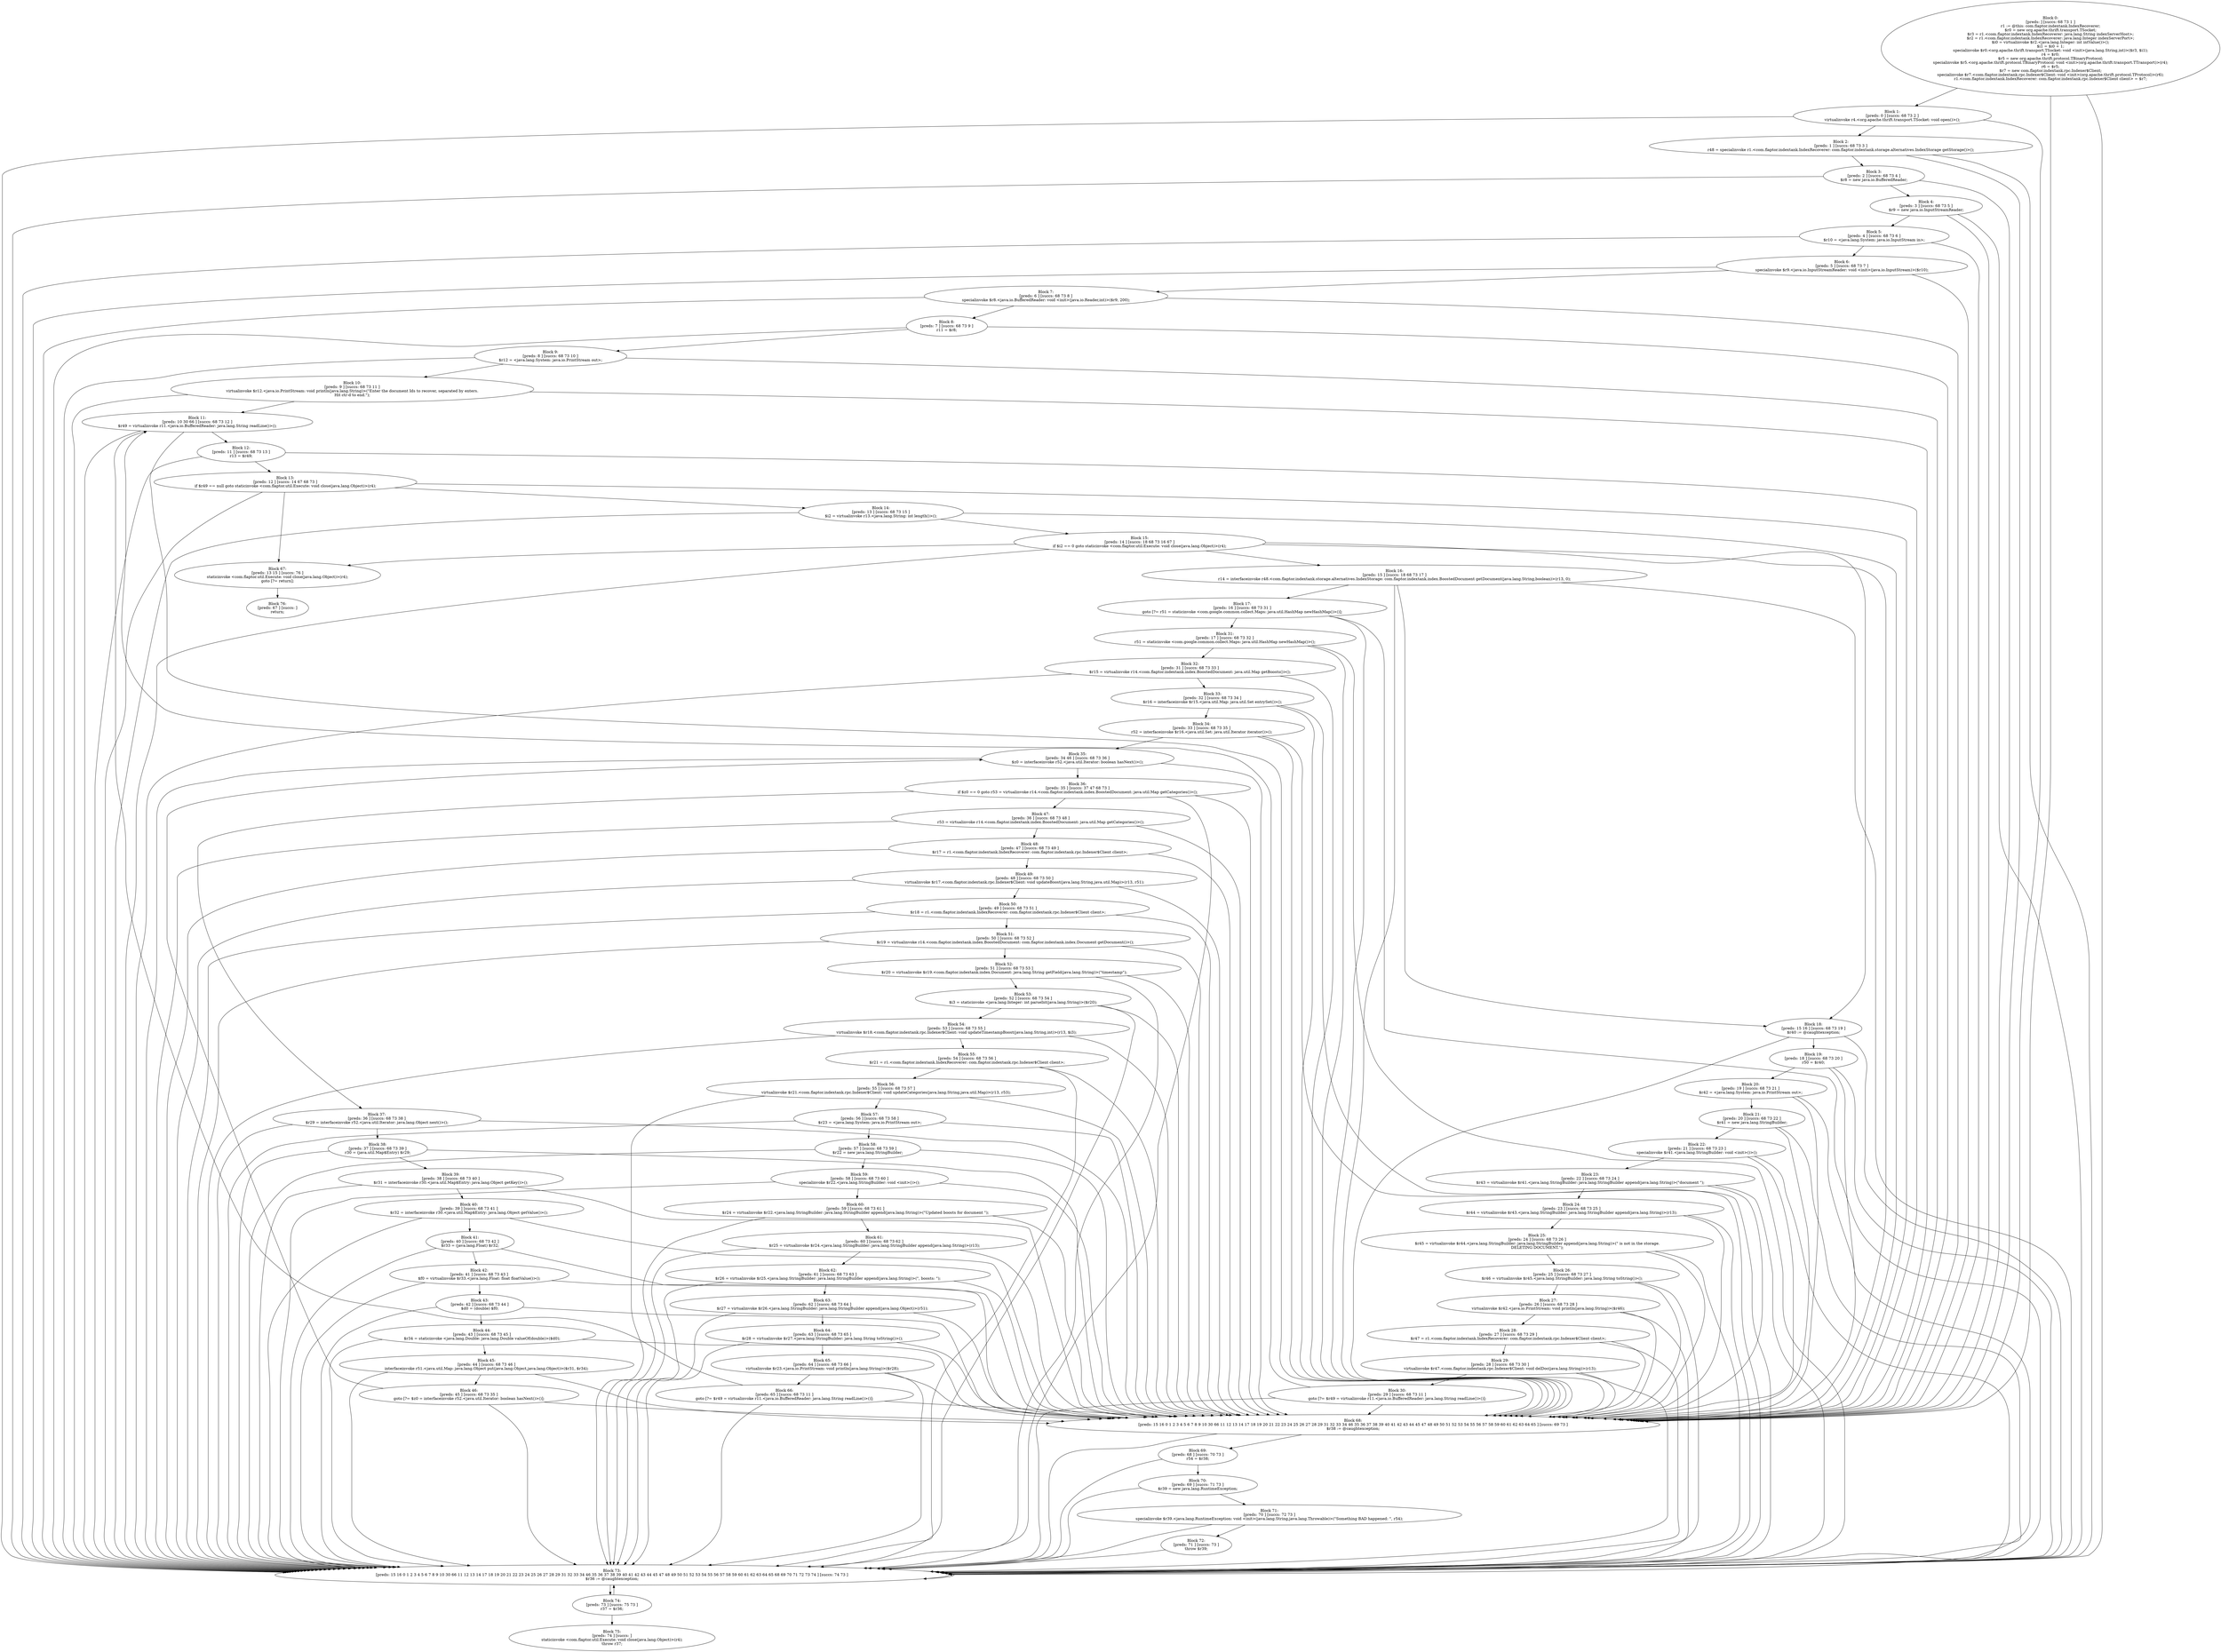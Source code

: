digraph "unitGraph" {
    "Block 0:
[preds: ] [succs: 68 73 1 ]
r1 := @this: com.flaptor.indextank.IndexRecoverer;
$r0 = new org.apache.thrift.transport.TSocket;
$r3 = r1.<com.flaptor.indextank.IndexRecoverer: java.lang.String indexServerHost>;
$r2 = r1.<com.flaptor.indextank.IndexRecoverer: java.lang.Integer indexServerPort>;
$i0 = virtualinvoke $r2.<java.lang.Integer: int intValue()>();
$i1 = $i0 + 1;
specialinvoke $r0.<org.apache.thrift.transport.TSocket: void <init>(java.lang.String,int)>($r3, $i1);
r4 = $r0;
$r5 = new org.apache.thrift.protocol.TBinaryProtocol;
specialinvoke $r5.<org.apache.thrift.protocol.TBinaryProtocol: void <init>(org.apache.thrift.transport.TTransport)>(r4);
r6 = $r5;
$r7 = new com.flaptor.indextank.rpc.Indexer$Client;
specialinvoke $r7.<com.flaptor.indextank.rpc.Indexer$Client: void <init>(org.apache.thrift.protocol.TProtocol)>(r6);
r1.<com.flaptor.indextank.IndexRecoverer: com.flaptor.indextank.rpc.Indexer$Client client> = $r7;
"
    "Block 1:
[preds: 0 ] [succs: 68 73 2 ]
virtualinvoke r4.<org.apache.thrift.transport.TSocket: void open()>();
"
    "Block 2:
[preds: 1 ] [succs: 68 73 3 ]
r48 = specialinvoke r1.<com.flaptor.indextank.IndexRecoverer: com.flaptor.indextank.storage.alternatives.IndexStorage getStorage()>();
"
    "Block 3:
[preds: 2 ] [succs: 68 73 4 ]
$r8 = new java.io.BufferedReader;
"
    "Block 4:
[preds: 3 ] [succs: 68 73 5 ]
$r9 = new java.io.InputStreamReader;
"
    "Block 5:
[preds: 4 ] [succs: 68 73 6 ]
$r10 = <java.lang.System: java.io.InputStream in>;
"
    "Block 6:
[preds: 5 ] [succs: 68 73 7 ]
specialinvoke $r9.<java.io.InputStreamReader: void <init>(java.io.InputStream)>($r10);
"
    "Block 7:
[preds: 6 ] [succs: 68 73 8 ]
specialinvoke $r8.<java.io.BufferedReader: void <init>(java.io.Reader,int)>($r9, 200);
"
    "Block 8:
[preds: 7 ] [succs: 68 73 9 ]
r11 = $r8;
"
    "Block 9:
[preds: 8 ] [succs: 68 73 10 ]
$r12 = <java.lang.System: java.io.PrintStream out>;
"
    "Block 10:
[preds: 9 ] [succs: 68 73 11 ]
virtualinvoke $r12.<java.io.PrintStream: void println(java.lang.String)>(\"Enter the document Ids to recover, separated by enters.\nHit ctr-d to end.\");
"
    "Block 11:
[preds: 10 30 66 ] [succs: 68 73 12 ]
$r49 = virtualinvoke r11.<java.io.BufferedReader: java.lang.String readLine()>();
"
    "Block 12:
[preds: 11 ] [succs: 68 73 13 ]
r13 = $r49;
"
    "Block 13:
[preds: 12 ] [succs: 14 67 68 73 ]
if $r49 == null goto staticinvoke <com.flaptor.util.Execute: void close(java.lang.Object)>(r4);
"
    "Block 14:
[preds: 13 ] [succs: 68 73 15 ]
$i2 = virtualinvoke r13.<java.lang.String: int length()>();
"
    "Block 15:
[preds: 14 ] [succs: 18 68 73 16 67 ]
if $i2 == 0 goto staticinvoke <com.flaptor.util.Execute: void close(java.lang.Object)>(r4);
"
    "Block 16:
[preds: 15 ] [succs: 18 68 73 17 ]
r14 = interfaceinvoke r48.<com.flaptor.indextank.storage.alternatives.IndexStorage: com.flaptor.indextank.index.BoostedDocument getDocument(java.lang.String,boolean)>(r13, 0);
"
    "Block 17:
[preds: 16 ] [succs: 68 73 31 ]
goto [?= r51 = staticinvoke <com.google.common.collect.Maps: java.util.HashMap newHashMap()>()];
"
    "Block 18:
[preds: 15 16 ] [succs: 68 73 19 ]
$r40 := @caughtexception;
"
    "Block 19:
[preds: 18 ] [succs: 68 73 20 ]
r50 = $r40;
"
    "Block 20:
[preds: 19 ] [succs: 68 73 21 ]
$r42 = <java.lang.System: java.io.PrintStream out>;
"
    "Block 21:
[preds: 20 ] [succs: 68 73 22 ]
$r41 = new java.lang.StringBuilder;
"
    "Block 22:
[preds: 21 ] [succs: 68 73 23 ]
specialinvoke $r41.<java.lang.StringBuilder: void <init>()>();
"
    "Block 23:
[preds: 22 ] [succs: 68 73 24 ]
$r43 = virtualinvoke $r41.<java.lang.StringBuilder: java.lang.StringBuilder append(java.lang.String)>(\"document \");
"
    "Block 24:
[preds: 23 ] [succs: 68 73 25 ]
$r44 = virtualinvoke $r43.<java.lang.StringBuilder: java.lang.StringBuilder append(java.lang.String)>(r13);
"
    "Block 25:
[preds: 24 ] [succs: 68 73 26 ]
$r45 = virtualinvoke $r44.<java.lang.StringBuilder: java.lang.StringBuilder append(java.lang.String)>(\" is not in the storage.\nDELETING DOCUMENT.\");
"
    "Block 26:
[preds: 25 ] [succs: 68 73 27 ]
$r46 = virtualinvoke $r45.<java.lang.StringBuilder: java.lang.String toString()>();
"
    "Block 27:
[preds: 26 ] [succs: 68 73 28 ]
virtualinvoke $r42.<java.io.PrintStream: void println(java.lang.String)>($r46);
"
    "Block 28:
[preds: 27 ] [succs: 68 73 29 ]
$r47 = r1.<com.flaptor.indextank.IndexRecoverer: com.flaptor.indextank.rpc.Indexer$Client client>;
"
    "Block 29:
[preds: 28 ] [succs: 68 73 30 ]
virtualinvoke $r47.<com.flaptor.indextank.rpc.Indexer$Client: void delDoc(java.lang.String)>(r13);
"
    "Block 30:
[preds: 29 ] [succs: 68 73 11 ]
goto [?= $r49 = virtualinvoke r11.<java.io.BufferedReader: java.lang.String readLine()>()];
"
    "Block 31:
[preds: 17 ] [succs: 68 73 32 ]
r51 = staticinvoke <com.google.common.collect.Maps: java.util.HashMap newHashMap()>();
"
    "Block 32:
[preds: 31 ] [succs: 68 73 33 ]
$r15 = virtualinvoke r14.<com.flaptor.indextank.index.BoostedDocument: java.util.Map getBoosts()>();
"
    "Block 33:
[preds: 32 ] [succs: 68 73 34 ]
$r16 = interfaceinvoke $r15.<java.util.Map: java.util.Set entrySet()>();
"
    "Block 34:
[preds: 33 ] [succs: 68 73 35 ]
r52 = interfaceinvoke $r16.<java.util.Set: java.util.Iterator iterator()>();
"
    "Block 35:
[preds: 34 46 ] [succs: 68 73 36 ]
$z0 = interfaceinvoke r52.<java.util.Iterator: boolean hasNext()>();
"
    "Block 36:
[preds: 35 ] [succs: 37 47 68 73 ]
if $z0 == 0 goto r53 = virtualinvoke r14.<com.flaptor.indextank.index.BoostedDocument: java.util.Map getCategories()>();
"
    "Block 37:
[preds: 36 ] [succs: 68 73 38 ]
$r29 = interfaceinvoke r52.<java.util.Iterator: java.lang.Object next()>();
"
    "Block 38:
[preds: 37 ] [succs: 68 73 39 ]
r30 = (java.util.Map$Entry) $r29;
"
    "Block 39:
[preds: 38 ] [succs: 68 73 40 ]
$r31 = interfaceinvoke r30.<java.util.Map$Entry: java.lang.Object getKey()>();
"
    "Block 40:
[preds: 39 ] [succs: 68 73 41 ]
$r32 = interfaceinvoke r30.<java.util.Map$Entry: java.lang.Object getValue()>();
"
    "Block 41:
[preds: 40 ] [succs: 68 73 42 ]
$r33 = (java.lang.Float) $r32;
"
    "Block 42:
[preds: 41 ] [succs: 68 73 43 ]
$f0 = virtualinvoke $r33.<java.lang.Float: float floatValue()>();
"
    "Block 43:
[preds: 42 ] [succs: 68 73 44 ]
$d0 = (double) $f0;
"
    "Block 44:
[preds: 43 ] [succs: 68 73 45 ]
$r34 = staticinvoke <java.lang.Double: java.lang.Double valueOf(double)>($d0);
"
    "Block 45:
[preds: 44 ] [succs: 68 73 46 ]
interfaceinvoke r51.<java.util.Map: java.lang.Object put(java.lang.Object,java.lang.Object)>($r31, $r34);
"
    "Block 46:
[preds: 45 ] [succs: 68 73 35 ]
goto [?= $z0 = interfaceinvoke r52.<java.util.Iterator: boolean hasNext()>()];
"
    "Block 47:
[preds: 36 ] [succs: 68 73 48 ]
r53 = virtualinvoke r14.<com.flaptor.indextank.index.BoostedDocument: java.util.Map getCategories()>();
"
    "Block 48:
[preds: 47 ] [succs: 68 73 49 ]
$r17 = r1.<com.flaptor.indextank.IndexRecoverer: com.flaptor.indextank.rpc.Indexer$Client client>;
"
    "Block 49:
[preds: 48 ] [succs: 68 73 50 ]
virtualinvoke $r17.<com.flaptor.indextank.rpc.Indexer$Client: void updateBoost(java.lang.String,java.util.Map)>(r13, r51);
"
    "Block 50:
[preds: 49 ] [succs: 68 73 51 ]
$r18 = r1.<com.flaptor.indextank.IndexRecoverer: com.flaptor.indextank.rpc.Indexer$Client client>;
"
    "Block 51:
[preds: 50 ] [succs: 68 73 52 ]
$r19 = virtualinvoke r14.<com.flaptor.indextank.index.BoostedDocument: com.flaptor.indextank.index.Document getDocument()>();
"
    "Block 52:
[preds: 51 ] [succs: 68 73 53 ]
$r20 = virtualinvoke $r19.<com.flaptor.indextank.index.Document: java.lang.String getField(java.lang.String)>(\"timestamp\");
"
    "Block 53:
[preds: 52 ] [succs: 68 73 54 ]
$i3 = staticinvoke <java.lang.Integer: int parseInt(java.lang.String)>($r20);
"
    "Block 54:
[preds: 53 ] [succs: 68 73 55 ]
virtualinvoke $r18.<com.flaptor.indextank.rpc.Indexer$Client: void updateTimestampBoost(java.lang.String,int)>(r13, $i3);
"
    "Block 55:
[preds: 54 ] [succs: 68 73 56 ]
$r21 = r1.<com.flaptor.indextank.IndexRecoverer: com.flaptor.indextank.rpc.Indexer$Client client>;
"
    "Block 56:
[preds: 55 ] [succs: 68 73 57 ]
virtualinvoke $r21.<com.flaptor.indextank.rpc.Indexer$Client: void updateCategories(java.lang.String,java.util.Map)>(r13, r53);
"
    "Block 57:
[preds: 56 ] [succs: 68 73 58 ]
$r23 = <java.lang.System: java.io.PrintStream out>;
"
    "Block 58:
[preds: 57 ] [succs: 68 73 59 ]
$r22 = new java.lang.StringBuilder;
"
    "Block 59:
[preds: 58 ] [succs: 68 73 60 ]
specialinvoke $r22.<java.lang.StringBuilder: void <init>()>();
"
    "Block 60:
[preds: 59 ] [succs: 68 73 61 ]
$r24 = virtualinvoke $r22.<java.lang.StringBuilder: java.lang.StringBuilder append(java.lang.String)>(\"Updated boosts for document \");
"
    "Block 61:
[preds: 60 ] [succs: 68 73 62 ]
$r25 = virtualinvoke $r24.<java.lang.StringBuilder: java.lang.StringBuilder append(java.lang.String)>(r13);
"
    "Block 62:
[preds: 61 ] [succs: 68 73 63 ]
$r26 = virtualinvoke $r25.<java.lang.StringBuilder: java.lang.StringBuilder append(java.lang.String)>(\", boosts: \");
"
    "Block 63:
[preds: 62 ] [succs: 68 73 64 ]
$r27 = virtualinvoke $r26.<java.lang.StringBuilder: java.lang.StringBuilder append(java.lang.Object)>(r51);
"
    "Block 64:
[preds: 63 ] [succs: 68 73 65 ]
$r28 = virtualinvoke $r27.<java.lang.StringBuilder: java.lang.String toString()>();
"
    "Block 65:
[preds: 64 ] [succs: 68 73 66 ]
virtualinvoke $r23.<java.io.PrintStream: void println(java.lang.String)>($r28);
"
    "Block 66:
[preds: 65 ] [succs: 68 73 11 ]
goto [?= $r49 = virtualinvoke r11.<java.io.BufferedReader: java.lang.String readLine()>()];
"
    "Block 67:
[preds: 13 15 ] [succs: 76 ]
staticinvoke <com.flaptor.util.Execute: void close(java.lang.Object)>(r4);
goto [?= return];
"
    "Block 68:
[preds: 15 16 0 1 2 3 4 5 6 7 8 9 10 30 66 11 12 13 14 17 18 19 20 21 22 23 24 25 26 27 28 29 31 32 33 34 46 35 36 37 38 39 40 41 42 43 44 45 47 48 49 50 51 52 53 54 55 56 57 58 59 60 61 62 63 64 65 ] [succs: 69 73 ]
$r38 := @caughtexception;
"
    "Block 69:
[preds: 68 ] [succs: 70 73 ]
r54 = $r38;
"
    "Block 70:
[preds: 69 ] [succs: 71 73 ]
$r39 = new java.lang.RuntimeException;
"
    "Block 71:
[preds: 70 ] [succs: 72 73 ]
specialinvoke $r39.<java.lang.RuntimeException: void <init>(java.lang.String,java.lang.Throwable)>(\"Something BAD happened: \", r54);
"
    "Block 72:
[preds: 71 ] [succs: 73 ]
throw $r39;
"
    "Block 73:
[preds: 15 16 0 1 2 3 4 5 6 7 8 9 10 30 66 11 12 13 14 17 18 19 20 21 22 23 24 25 26 27 28 29 31 32 33 34 46 35 36 37 38 39 40 41 42 43 44 45 47 48 49 50 51 52 53 54 55 56 57 58 59 60 61 62 63 64 65 68 69 70 71 72 73 74 ] [succs: 74 73 ]
$r36 := @caughtexception;
"
    "Block 74:
[preds: 73 ] [succs: 75 73 ]
r37 = $r36;
"
    "Block 75:
[preds: 74 ] [succs: ]
staticinvoke <com.flaptor.util.Execute: void close(java.lang.Object)>(r4);
throw r37;
"
    "Block 76:
[preds: 67 ] [succs: ]
return;
"
    "Block 0:
[preds: ] [succs: 68 73 1 ]
r1 := @this: com.flaptor.indextank.IndexRecoverer;
$r0 = new org.apache.thrift.transport.TSocket;
$r3 = r1.<com.flaptor.indextank.IndexRecoverer: java.lang.String indexServerHost>;
$r2 = r1.<com.flaptor.indextank.IndexRecoverer: java.lang.Integer indexServerPort>;
$i0 = virtualinvoke $r2.<java.lang.Integer: int intValue()>();
$i1 = $i0 + 1;
specialinvoke $r0.<org.apache.thrift.transport.TSocket: void <init>(java.lang.String,int)>($r3, $i1);
r4 = $r0;
$r5 = new org.apache.thrift.protocol.TBinaryProtocol;
specialinvoke $r5.<org.apache.thrift.protocol.TBinaryProtocol: void <init>(org.apache.thrift.transport.TTransport)>(r4);
r6 = $r5;
$r7 = new com.flaptor.indextank.rpc.Indexer$Client;
specialinvoke $r7.<com.flaptor.indextank.rpc.Indexer$Client: void <init>(org.apache.thrift.protocol.TProtocol)>(r6);
r1.<com.flaptor.indextank.IndexRecoverer: com.flaptor.indextank.rpc.Indexer$Client client> = $r7;
"->"Block 68:
[preds: 15 16 0 1 2 3 4 5 6 7 8 9 10 30 66 11 12 13 14 17 18 19 20 21 22 23 24 25 26 27 28 29 31 32 33 34 46 35 36 37 38 39 40 41 42 43 44 45 47 48 49 50 51 52 53 54 55 56 57 58 59 60 61 62 63 64 65 ] [succs: 69 73 ]
$r38 := @caughtexception;
";
    "Block 0:
[preds: ] [succs: 68 73 1 ]
r1 := @this: com.flaptor.indextank.IndexRecoverer;
$r0 = new org.apache.thrift.transport.TSocket;
$r3 = r1.<com.flaptor.indextank.IndexRecoverer: java.lang.String indexServerHost>;
$r2 = r1.<com.flaptor.indextank.IndexRecoverer: java.lang.Integer indexServerPort>;
$i0 = virtualinvoke $r2.<java.lang.Integer: int intValue()>();
$i1 = $i0 + 1;
specialinvoke $r0.<org.apache.thrift.transport.TSocket: void <init>(java.lang.String,int)>($r3, $i1);
r4 = $r0;
$r5 = new org.apache.thrift.protocol.TBinaryProtocol;
specialinvoke $r5.<org.apache.thrift.protocol.TBinaryProtocol: void <init>(org.apache.thrift.transport.TTransport)>(r4);
r6 = $r5;
$r7 = new com.flaptor.indextank.rpc.Indexer$Client;
specialinvoke $r7.<com.flaptor.indextank.rpc.Indexer$Client: void <init>(org.apache.thrift.protocol.TProtocol)>(r6);
r1.<com.flaptor.indextank.IndexRecoverer: com.flaptor.indextank.rpc.Indexer$Client client> = $r7;
"->"Block 73:
[preds: 15 16 0 1 2 3 4 5 6 7 8 9 10 30 66 11 12 13 14 17 18 19 20 21 22 23 24 25 26 27 28 29 31 32 33 34 46 35 36 37 38 39 40 41 42 43 44 45 47 48 49 50 51 52 53 54 55 56 57 58 59 60 61 62 63 64 65 68 69 70 71 72 73 74 ] [succs: 74 73 ]
$r36 := @caughtexception;
";
    "Block 0:
[preds: ] [succs: 68 73 1 ]
r1 := @this: com.flaptor.indextank.IndexRecoverer;
$r0 = new org.apache.thrift.transport.TSocket;
$r3 = r1.<com.flaptor.indextank.IndexRecoverer: java.lang.String indexServerHost>;
$r2 = r1.<com.flaptor.indextank.IndexRecoverer: java.lang.Integer indexServerPort>;
$i0 = virtualinvoke $r2.<java.lang.Integer: int intValue()>();
$i1 = $i0 + 1;
specialinvoke $r0.<org.apache.thrift.transport.TSocket: void <init>(java.lang.String,int)>($r3, $i1);
r4 = $r0;
$r5 = new org.apache.thrift.protocol.TBinaryProtocol;
specialinvoke $r5.<org.apache.thrift.protocol.TBinaryProtocol: void <init>(org.apache.thrift.transport.TTransport)>(r4);
r6 = $r5;
$r7 = new com.flaptor.indextank.rpc.Indexer$Client;
specialinvoke $r7.<com.flaptor.indextank.rpc.Indexer$Client: void <init>(org.apache.thrift.protocol.TProtocol)>(r6);
r1.<com.flaptor.indextank.IndexRecoverer: com.flaptor.indextank.rpc.Indexer$Client client> = $r7;
"->"Block 1:
[preds: 0 ] [succs: 68 73 2 ]
virtualinvoke r4.<org.apache.thrift.transport.TSocket: void open()>();
";
    "Block 1:
[preds: 0 ] [succs: 68 73 2 ]
virtualinvoke r4.<org.apache.thrift.transport.TSocket: void open()>();
"->"Block 68:
[preds: 15 16 0 1 2 3 4 5 6 7 8 9 10 30 66 11 12 13 14 17 18 19 20 21 22 23 24 25 26 27 28 29 31 32 33 34 46 35 36 37 38 39 40 41 42 43 44 45 47 48 49 50 51 52 53 54 55 56 57 58 59 60 61 62 63 64 65 ] [succs: 69 73 ]
$r38 := @caughtexception;
";
    "Block 1:
[preds: 0 ] [succs: 68 73 2 ]
virtualinvoke r4.<org.apache.thrift.transport.TSocket: void open()>();
"->"Block 73:
[preds: 15 16 0 1 2 3 4 5 6 7 8 9 10 30 66 11 12 13 14 17 18 19 20 21 22 23 24 25 26 27 28 29 31 32 33 34 46 35 36 37 38 39 40 41 42 43 44 45 47 48 49 50 51 52 53 54 55 56 57 58 59 60 61 62 63 64 65 68 69 70 71 72 73 74 ] [succs: 74 73 ]
$r36 := @caughtexception;
";
    "Block 1:
[preds: 0 ] [succs: 68 73 2 ]
virtualinvoke r4.<org.apache.thrift.transport.TSocket: void open()>();
"->"Block 2:
[preds: 1 ] [succs: 68 73 3 ]
r48 = specialinvoke r1.<com.flaptor.indextank.IndexRecoverer: com.flaptor.indextank.storage.alternatives.IndexStorage getStorage()>();
";
    "Block 2:
[preds: 1 ] [succs: 68 73 3 ]
r48 = specialinvoke r1.<com.flaptor.indextank.IndexRecoverer: com.flaptor.indextank.storage.alternatives.IndexStorage getStorage()>();
"->"Block 68:
[preds: 15 16 0 1 2 3 4 5 6 7 8 9 10 30 66 11 12 13 14 17 18 19 20 21 22 23 24 25 26 27 28 29 31 32 33 34 46 35 36 37 38 39 40 41 42 43 44 45 47 48 49 50 51 52 53 54 55 56 57 58 59 60 61 62 63 64 65 ] [succs: 69 73 ]
$r38 := @caughtexception;
";
    "Block 2:
[preds: 1 ] [succs: 68 73 3 ]
r48 = specialinvoke r1.<com.flaptor.indextank.IndexRecoverer: com.flaptor.indextank.storage.alternatives.IndexStorage getStorage()>();
"->"Block 73:
[preds: 15 16 0 1 2 3 4 5 6 7 8 9 10 30 66 11 12 13 14 17 18 19 20 21 22 23 24 25 26 27 28 29 31 32 33 34 46 35 36 37 38 39 40 41 42 43 44 45 47 48 49 50 51 52 53 54 55 56 57 58 59 60 61 62 63 64 65 68 69 70 71 72 73 74 ] [succs: 74 73 ]
$r36 := @caughtexception;
";
    "Block 2:
[preds: 1 ] [succs: 68 73 3 ]
r48 = specialinvoke r1.<com.flaptor.indextank.IndexRecoverer: com.flaptor.indextank.storage.alternatives.IndexStorage getStorage()>();
"->"Block 3:
[preds: 2 ] [succs: 68 73 4 ]
$r8 = new java.io.BufferedReader;
";
    "Block 3:
[preds: 2 ] [succs: 68 73 4 ]
$r8 = new java.io.BufferedReader;
"->"Block 68:
[preds: 15 16 0 1 2 3 4 5 6 7 8 9 10 30 66 11 12 13 14 17 18 19 20 21 22 23 24 25 26 27 28 29 31 32 33 34 46 35 36 37 38 39 40 41 42 43 44 45 47 48 49 50 51 52 53 54 55 56 57 58 59 60 61 62 63 64 65 ] [succs: 69 73 ]
$r38 := @caughtexception;
";
    "Block 3:
[preds: 2 ] [succs: 68 73 4 ]
$r8 = new java.io.BufferedReader;
"->"Block 73:
[preds: 15 16 0 1 2 3 4 5 6 7 8 9 10 30 66 11 12 13 14 17 18 19 20 21 22 23 24 25 26 27 28 29 31 32 33 34 46 35 36 37 38 39 40 41 42 43 44 45 47 48 49 50 51 52 53 54 55 56 57 58 59 60 61 62 63 64 65 68 69 70 71 72 73 74 ] [succs: 74 73 ]
$r36 := @caughtexception;
";
    "Block 3:
[preds: 2 ] [succs: 68 73 4 ]
$r8 = new java.io.BufferedReader;
"->"Block 4:
[preds: 3 ] [succs: 68 73 5 ]
$r9 = new java.io.InputStreamReader;
";
    "Block 4:
[preds: 3 ] [succs: 68 73 5 ]
$r9 = new java.io.InputStreamReader;
"->"Block 68:
[preds: 15 16 0 1 2 3 4 5 6 7 8 9 10 30 66 11 12 13 14 17 18 19 20 21 22 23 24 25 26 27 28 29 31 32 33 34 46 35 36 37 38 39 40 41 42 43 44 45 47 48 49 50 51 52 53 54 55 56 57 58 59 60 61 62 63 64 65 ] [succs: 69 73 ]
$r38 := @caughtexception;
";
    "Block 4:
[preds: 3 ] [succs: 68 73 5 ]
$r9 = new java.io.InputStreamReader;
"->"Block 73:
[preds: 15 16 0 1 2 3 4 5 6 7 8 9 10 30 66 11 12 13 14 17 18 19 20 21 22 23 24 25 26 27 28 29 31 32 33 34 46 35 36 37 38 39 40 41 42 43 44 45 47 48 49 50 51 52 53 54 55 56 57 58 59 60 61 62 63 64 65 68 69 70 71 72 73 74 ] [succs: 74 73 ]
$r36 := @caughtexception;
";
    "Block 4:
[preds: 3 ] [succs: 68 73 5 ]
$r9 = new java.io.InputStreamReader;
"->"Block 5:
[preds: 4 ] [succs: 68 73 6 ]
$r10 = <java.lang.System: java.io.InputStream in>;
";
    "Block 5:
[preds: 4 ] [succs: 68 73 6 ]
$r10 = <java.lang.System: java.io.InputStream in>;
"->"Block 68:
[preds: 15 16 0 1 2 3 4 5 6 7 8 9 10 30 66 11 12 13 14 17 18 19 20 21 22 23 24 25 26 27 28 29 31 32 33 34 46 35 36 37 38 39 40 41 42 43 44 45 47 48 49 50 51 52 53 54 55 56 57 58 59 60 61 62 63 64 65 ] [succs: 69 73 ]
$r38 := @caughtexception;
";
    "Block 5:
[preds: 4 ] [succs: 68 73 6 ]
$r10 = <java.lang.System: java.io.InputStream in>;
"->"Block 73:
[preds: 15 16 0 1 2 3 4 5 6 7 8 9 10 30 66 11 12 13 14 17 18 19 20 21 22 23 24 25 26 27 28 29 31 32 33 34 46 35 36 37 38 39 40 41 42 43 44 45 47 48 49 50 51 52 53 54 55 56 57 58 59 60 61 62 63 64 65 68 69 70 71 72 73 74 ] [succs: 74 73 ]
$r36 := @caughtexception;
";
    "Block 5:
[preds: 4 ] [succs: 68 73 6 ]
$r10 = <java.lang.System: java.io.InputStream in>;
"->"Block 6:
[preds: 5 ] [succs: 68 73 7 ]
specialinvoke $r9.<java.io.InputStreamReader: void <init>(java.io.InputStream)>($r10);
";
    "Block 6:
[preds: 5 ] [succs: 68 73 7 ]
specialinvoke $r9.<java.io.InputStreamReader: void <init>(java.io.InputStream)>($r10);
"->"Block 68:
[preds: 15 16 0 1 2 3 4 5 6 7 8 9 10 30 66 11 12 13 14 17 18 19 20 21 22 23 24 25 26 27 28 29 31 32 33 34 46 35 36 37 38 39 40 41 42 43 44 45 47 48 49 50 51 52 53 54 55 56 57 58 59 60 61 62 63 64 65 ] [succs: 69 73 ]
$r38 := @caughtexception;
";
    "Block 6:
[preds: 5 ] [succs: 68 73 7 ]
specialinvoke $r9.<java.io.InputStreamReader: void <init>(java.io.InputStream)>($r10);
"->"Block 73:
[preds: 15 16 0 1 2 3 4 5 6 7 8 9 10 30 66 11 12 13 14 17 18 19 20 21 22 23 24 25 26 27 28 29 31 32 33 34 46 35 36 37 38 39 40 41 42 43 44 45 47 48 49 50 51 52 53 54 55 56 57 58 59 60 61 62 63 64 65 68 69 70 71 72 73 74 ] [succs: 74 73 ]
$r36 := @caughtexception;
";
    "Block 6:
[preds: 5 ] [succs: 68 73 7 ]
specialinvoke $r9.<java.io.InputStreamReader: void <init>(java.io.InputStream)>($r10);
"->"Block 7:
[preds: 6 ] [succs: 68 73 8 ]
specialinvoke $r8.<java.io.BufferedReader: void <init>(java.io.Reader,int)>($r9, 200);
";
    "Block 7:
[preds: 6 ] [succs: 68 73 8 ]
specialinvoke $r8.<java.io.BufferedReader: void <init>(java.io.Reader,int)>($r9, 200);
"->"Block 68:
[preds: 15 16 0 1 2 3 4 5 6 7 8 9 10 30 66 11 12 13 14 17 18 19 20 21 22 23 24 25 26 27 28 29 31 32 33 34 46 35 36 37 38 39 40 41 42 43 44 45 47 48 49 50 51 52 53 54 55 56 57 58 59 60 61 62 63 64 65 ] [succs: 69 73 ]
$r38 := @caughtexception;
";
    "Block 7:
[preds: 6 ] [succs: 68 73 8 ]
specialinvoke $r8.<java.io.BufferedReader: void <init>(java.io.Reader,int)>($r9, 200);
"->"Block 73:
[preds: 15 16 0 1 2 3 4 5 6 7 8 9 10 30 66 11 12 13 14 17 18 19 20 21 22 23 24 25 26 27 28 29 31 32 33 34 46 35 36 37 38 39 40 41 42 43 44 45 47 48 49 50 51 52 53 54 55 56 57 58 59 60 61 62 63 64 65 68 69 70 71 72 73 74 ] [succs: 74 73 ]
$r36 := @caughtexception;
";
    "Block 7:
[preds: 6 ] [succs: 68 73 8 ]
specialinvoke $r8.<java.io.BufferedReader: void <init>(java.io.Reader,int)>($r9, 200);
"->"Block 8:
[preds: 7 ] [succs: 68 73 9 ]
r11 = $r8;
";
    "Block 8:
[preds: 7 ] [succs: 68 73 9 ]
r11 = $r8;
"->"Block 68:
[preds: 15 16 0 1 2 3 4 5 6 7 8 9 10 30 66 11 12 13 14 17 18 19 20 21 22 23 24 25 26 27 28 29 31 32 33 34 46 35 36 37 38 39 40 41 42 43 44 45 47 48 49 50 51 52 53 54 55 56 57 58 59 60 61 62 63 64 65 ] [succs: 69 73 ]
$r38 := @caughtexception;
";
    "Block 8:
[preds: 7 ] [succs: 68 73 9 ]
r11 = $r8;
"->"Block 73:
[preds: 15 16 0 1 2 3 4 5 6 7 8 9 10 30 66 11 12 13 14 17 18 19 20 21 22 23 24 25 26 27 28 29 31 32 33 34 46 35 36 37 38 39 40 41 42 43 44 45 47 48 49 50 51 52 53 54 55 56 57 58 59 60 61 62 63 64 65 68 69 70 71 72 73 74 ] [succs: 74 73 ]
$r36 := @caughtexception;
";
    "Block 8:
[preds: 7 ] [succs: 68 73 9 ]
r11 = $r8;
"->"Block 9:
[preds: 8 ] [succs: 68 73 10 ]
$r12 = <java.lang.System: java.io.PrintStream out>;
";
    "Block 9:
[preds: 8 ] [succs: 68 73 10 ]
$r12 = <java.lang.System: java.io.PrintStream out>;
"->"Block 68:
[preds: 15 16 0 1 2 3 4 5 6 7 8 9 10 30 66 11 12 13 14 17 18 19 20 21 22 23 24 25 26 27 28 29 31 32 33 34 46 35 36 37 38 39 40 41 42 43 44 45 47 48 49 50 51 52 53 54 55 56 57 58 59 60 61 62 63 64 65 ] [succs: 69 73 ]
$r38 := @caughtexception;
";
    "Block 9:
[preds: 8 ] [succs: 68 73 10 ]
$r12 = <java.lang.System: java.io.PrintStream out>;
"->"Block 73:
[preds: 15 16 0 1 2 3 4 5 6 7 8 9 10 30 66 11 12 13 14 17 18 19 20 21 22 23 24 25 26 27 28 29 31 32 33 34 46 35 36 37 38 39 40 41 42 43 44 45 47 48 49 50 51 52 53 54 55 56 57 58 59 60 61 62 63 64 65 68 69 70 71 72 73 74 ] [succs: 74 73 ]
$r36 := @caughtexception;
";
    "Block 9:
[preds: 8 ] [succs: 68 73 10 ]
$r12 = <java.lang.System: java.io.PrintStream out>;
"->"Block 10:
[preds: 9 ] [succs: 68 73 11 ]
virtualinvoke $r12.<java.io.PrintStream: void println(java.lang.String)>(\"Enter the document Ids to recover, separated by enters.\nHit ctr-d to end.\");
";
    "Block 10:
[preds: 9 ] [succs: 68 73 11 ]
virtualinvoke $r12.<java.io.PrintStream: void println(java.lang.String)>(\"Enter the document Ids to recover, separated by enters.\nHit ctr-d to end.\");
"->"Block 68:
[preds: 15 16 0 1 2 3 4 5 6 7 8 9 10 30 66 11 12 13 14 17 18 19 20 21 22 23 24 25 26 27 28 29 31 32 33 34 46 35 36 37 38 39 40 41 42 43 44 45 47 48 49 50 51 52 53 54 55 56 57 58 59 60 61 62 63 64 65 ] [succs: 69 73 ]
$r38 := @caughtexception;
";
    "Block 10:
[preds: 9 ] [succs: 68 73 11 ]
virtualinvoke $r12.<java.io.PrintStream: void println(java.lang.String)>(\"Enter the document Ids to recover, separated by enters.\nHit ctr-d to end.\");
"->"Block 73:
[preds: 15 16 0 1 2 3 4 5 6 7 8 9 10 30 66 11 12 13 14 17 18 19 20 21 22 23 24 25 26 27 28 29 31 32 33 34 46 35 36 37 38 39 40 41 42 43 44 45 47 48 49 50 51 52 53 54 55 56 57 58 59 60 61 62 63 64 65 68 69 70 71 72 73 74 ] [succs: 74 73 ]
$r36 := @caughtexception;
";
    "Block 10:
[preds: 9 ] [succs: 68 73 11 ]
virtualinvoke $r12.<java.io.PrintStream: void println(java.lang.String)>(\"Enter the document Ids to recover, separated by enters.\nHit ctr-d to end.\");
"->"Block 11:
[preds: 10 30 66 ] [succs: 68 73 12 ]
$r49 = virtualinvoke r11.<java.io.BufferedReader: java.lang.String readLine()>();
";
    "Block 11:
[preds: 10 30 66 ] [succs: 68 73 12 ]
$r49 = virtualinvoke r11.<java.io.BufferedReader: java.lang.String readLine()>();
"->"Block 68:
[preds: 15 16 0 1 2 3 4 5 6 7 8 9 10 30 66 11 12 13 14 17 18 19 20 21 22 23 24 25 26 27 28 29 31 32 33 34 46 35 36 37 38 39 40 41 42 43 44 45 47 48 49 50 51 52 53 54 55 56 57 58 59 60 61 62 63 64 65 ] [succs: 69 73 ]
$r38 := @caughtexception;
";
    "Block 11:
[preds: 10 30 66 ] [succs: 68 73 12 ]
$r49 = virtualinvoke r11.<java.io.BufferedReader: java.lang.String readLine()>();
"->"Block 73:
[preds: 15 16 0 1 2 3 4 5 6 7 8 9 10 30 66 11 12 13 14 17 18 19 20 21 22 23 24 25 26 27 28 29 31 32 33 34 46 35 36 37 38 39 40 41 42 43 44 45 47 48 49 50 51 52 53 54 55 56 57 58 59 60 61 62 63 64 65 68 69 70 71 72 73 74 ] [succs: 74 73 ]
$r36 := @caughtexception;
";
    "Block 11:
[preds: 10 30 66 ] [succs: 68 73 12 ]
$r49 = virtualinvoke r11.<java.io.BufferedReader: java.lang.String readLine()>();
"->"Block 12:
[preds: 11 ] [succs: 68 73 13 ]
r13 = $r49;
";
    "Block 12:
[preds: 11 ] [succs: 68 73 13 ]
r13 = $r49;
"->"Block 68:
[preds: 15 16 0 1 2 3 4 5 6 7 8 9 10 30 66 11 12 13 14 17 18 19 20 21 22 23 24 25 26 27 28 29 31 32 33 34 46 35 36 37 38 39 40 41 42 43 44 45 47 48 49 50 51 52 53 54 55 56 57 58 59 60 61 62 63 64 65 ] [succs: 69 73 ]
$r38 := @caughtexception;
";
    "Block 12:
[preds: 11 ] [succs: 68 73 13 ]
r13 = $r49;
"->"Block 73:
[preds: 15 16 0 1 2 3 4 5 6 7 8 9 10 30 66 11 12 13 14 17 18 19 20 21 22 23 24 25 26 27 28 29 31 32 33 34 46 35 36 37 38 39 40 41 42 43 44 45 47 48 49 50 51 52 53 54 55 56 57 58 59 60 61 62 63 64 65 68 69 70 71 72 73 74 ] [succs: 74 73 ]
$r36 := @caughtexception;
";
    "Block 12:
[preds: 11 ] [succs: 68 73 13 ]
r13 = $r49;
"->"Block 13:
[preds: 12 ] [succs: 14 67 68 73 ]
if $r49 == null goto staticinvoke <com.flaptor.util.Execute: void close(java.lang.Object)>(r4);
";
    "Block 13:
[preds: 12 ] [succs: 14 67 68 73 ]
if $r49 == null goto staticinvoke <com.flaptor.util.Execute: void close(java.lang.Object)>(r4);
"->"Block 14:
[preds: 13 ] [succs: 68 73 15 ]
$i2 = virtualinvoke r13.<java.lang.String: int length()>();
";
    "Block 13:
[preds: 12 ] [succs: 14 67 68 73 ]
if $r49 == null goto staticinvoke <com.flaptor.util.Execute: void close(java.lang.Object)>(r4);
"->"Block 67:
[preds: 13 15 ] [succs: 76 ]
staticinvoke <com.flaptor.util.Execute: void close(java.lang.Object)>(r4);
goto [?= return];
";
    "Block 13:
[preds: 12 ] [succs: 14 67 68 73 ]
if $r49 == null goto staticinvoke <com.flaptor.util.Execute: void close(java.lang.Object)>(r4);
"->"Block 68:
[preds: 15 16 0 1 2 3 4 5 6 7 8 9 10 30 66 11 12 13 14 17 18 19 20 21 22 23 24 25 26 27 28 29 31 32 33 34 46 35 36 37 38 39 40 41 42 43 44 45 47 48 49 50 51 52 53 54 55 56 57 58 59 60 61 62 63 64 65 ] [succs: 69 73 ]
$r38 := @caughtexception;
";
    "Block 13:
[preds: 12 ] [succs: 14 67 68 73 ]
if $r49 == null goto staticinvoke <com.flaptor.util.Execute: void close(java.lang.Object)>(r4);
"->"Block 73:
[preds: 15 16 0 1 2 3 4 5 6 7 8 9 10 30 66 11 12 13 14 17 18 19 20 21 22 23 24 25 26 27 28 29 31 32 33 34 46 35 36 37 38 39 40 41 42 43 44 45 47 48 49 50 51 52 53 54 55 56 57 58 59 60 61 62 63 64 65 68 69 70 71 72 73 74 ] [succs: 74 73 ]
$r36 := @caughtexception;
";
    "Block 14:
[preds: 13 ] [succs: 68 73 15 ]
$i2 = virtualinvoke r13.<java.lang.String: int length()>();
"->"Block 68:
[preds: 15 16 0 1 2 3 4 5 6 7 8 9 10 30 66 11 12 13 14 17 18 19 20 21 22 23 24 25 26 27 28 29 31 32 33 34 46 35 36 37 38 39 40 41 42 43 44 45 47 48 49 50 51 52 53 54 55 56 57 58 59 60 61 62 63 64 65 ] [succs: 69 73 ]
$r38 := @caughtexception;
";
    "Block 14:
[preds: 13 ] [succs: 68 73 15 ]
$i2 = virtualinvoke r13.<java.lang.String: int length()>();
"->"Block 73:
[preds: 15 16 0 1 2 3 4 5 6 7 8 9 10 30 66 11 12 13 14 17 18 19 20 21 22 23 24 25 26 27 28 29 31 32 33 34 46 35 36 37 38 39 40 41 42 43 44 45 47 48 49 50 51 52 53 54 55 56 57 58 59 60 61 62 63 64 65 68 69 70 71 72 73 74 ] [succs: 74 73 ]
$r36 := @caughtexception;
";
    "Block 14:
[preds: 13 ] [succs: 68 73 15 ]
$i2 = virtualinvoke r13.<java.lang.String: int length()>();
"->"Block 15:
[preds: 14 ] [succs: 18 68 73 16 67 ]
if $i2 == 0 goto staticinvoke <com.flaptor.util.Execute: void close(java.lang.Object)>(r4);
";
    "Block 15:
[preds: 14 ] [succs: 18 68 73 16 67 ]
if $i2 == 0 goto staticinvoke <com.flaptor.util.Execute: void close(java.lang.Object)>(r4);
"->"Block 18:
[preds: 15 16 ] [succs: 68 73 19 ]
$r40 := @caughtexception;
";
    "Block 15:
[preds: 14 ] [succs: 18 68 73 16 67 ]
if $i2 == 0 goto staticinvoke <com.flaptor.util.Execute: void close(java.lang.Object)>(r4);
"->"Block 68:
[preds: 15 16 0 1 2 3 4 5 6 7 8 9 10 30 66 11 12 13 14 17 18 19 20 21 22 23 24 25 26 27 28 29 31 32 33 34 46 35 36 37 38 39 40 41 42 43 44 45 47 48 49 50 51 52 53 54 55 56 57 58 59 60 61 62 63 64 65 ] [succs: 69 73 ]
$r38 := @caughtexception;
";
    "Block 15:
[preds: 14 ] [succs: 18 68 73 16 67 ]
if $i2 == 0 goto staticinvoke <com.flaptor.util.Execute: void close(java.lang.Object)>(r4);
"->"Block 73:
[preds: 15 16 0 1 2 3 4 5 6 7 8 9 10 30 66 11 12 13 14 17 18 19 20 21 22 23 24 25 26 27 28 29 31 32 33 34 46 35 36 37 38 39 40 41 42 43 44 45 47 48 49 50 51 52 53 54 55 56 57 58 59 60 61 62 63 64 65 68 69 70 71 72 73 74 ] [succs: 74 73 ]
$r36 := @caughtexception;
";
    "Block 15:
[preds: 14 ] [succs: 18 68 73 16 67 ]
if $i2 == 0 goto staticinvoke <com.flaptor.util.Execute: void close(java.lang.Object)>(r4);
"->"Block 16:
[preds: 15 ] [succs: 18 68 73 17 ]
r14 = interfaceinvoke r48.<com.flaptor.indextank.storage.alternatives.IndexStorage: com.flaptor.indextank.index.BoostedDocument getDocument(java.lang.String,boolean)>(r13, 0);
";
    "Block 15:
[preds: 14 ] [succs: 18 68 73 16 67 ]
if $i2 == 0 goto staticinvoke <com.flaptor.util.Execute: void close(java.lang.Object)>(r4);
"->"Block 67:
[preds: 13 15 ] [succs: 76 ]
staticinvoke <com.flaptor.util.Execute: void close(java.lang.Object)>(r4);
goto [?= return];
";
    "Block 16:
[preds: 15 ] [succs: 18 68 73 17 ]
r14 = interfaceinvoke r48.<com.flaptor.indextank.storage.alternatives.IndexStorage: com.flaptor.indextank.index.BoostedDocument getDocument(java.lang.String,boolean)>(r13, 0);
"->"Block 18:
[preds: 15 16 ] [succs: 68 73 19 ]
$r40 := @caughtexception;
";
    "Block 16:
[preds: 15 ] [succs: 18 68 73 17 ]
r14 = interfaceinvoke r48.<com.flaptor.indextank.storage.alternatives.IndexStorage: com.flaptor.indextank.index.BoostedDocument getDocument(java.lang.String,boolean)>(r13, 0);
"->"Block 68:
[preds: 15 16 0 1 2 3 4 5 6 7 8 9 10 30 66 11 12 13 14 17 18 19 20 21 22 23 24 25 26 27 28 29 31 32 33 34 46 35 36 37 38 39 40 41 42 43 44 45 47 48 49 50 51 52 53 54 55 56 57 58 59 60 61 62 63 64 65 ] [succs: 69 73 ]
$r38 := @caughtexception;
";
    "Block 16:
[preds: 15 ] [succs: 18 68 73 17 ]
r14 = interfaceinvoke r48.<com.flaptor.indextank.storage.alternatives.IndexStorage: com.flaptor.indextank.index.BoostedDocument getDocument(java.lang.String,boolean)>(r13, 0);
"->"Block 73:
[preds: 15 16 0 1 2 3 4 5 6 7 8 9 10 30 66 11 12 13 14 17 18 19 20 21 22 23 24 25 26 27 28 29 31 32 33 34 46 35 36 37 38 39 40 41 42 43 44 45 47 48 49 50 51 52 53 54 55 56 57 58 59 60 61 62 63 64 65 68 69 70 71 72 73 74 ] [succs: 74 73 ]
$r36 := @caughtexception;
";
    "Block 16:
[preds: 15 ] [succs: 18 68 73 17 ]
r14 = interfaceinvoke r48.<com.flaptor.indextank.storage.alternatives.IndexStorage: com.flaptor.indextank.index.BoostedDocument getDocument(java.lang.String,boolean)>(r13, 0);
"->"Block 17:
[preds: 16 ] [succs: 68 73 31 ]
goto [?= r51 = staticinvoke <com.google.common.collect.Maps: java.util.HashMap newHashMap()>()];
";
    "Block 17:
[preds: 16 ] [succs: 68 73 31 ]
goto [?= r51 = staticinvoke <com.google.common.collect.Maps: java.util.HashMap newHashMap()>()];
"->"Block 68:
[preds: 15 16 0 1 2 3 4 5 6 7 8 9 10 30 66 11 12 13 14 17 18 19 20 21 22 23 24 25 26 27 28 29 31 32 33 34 46 35 36 37 38 39 40 41 42 43 44 45 47 48 49 50 51 52 53 54 55 56 57 58 59 60 61 62 63 64 65 ] [succs: 69 73 ]
$r38 := @caughtexception;
";
    "Block 17:
[preds: 16 ] [succs: 68 73 31 ]
goto [?= r51 = staticinvoke <com.google.common.collect.Maps: java.util.HashMap newHashMap()>()];
"->"Block 73:
[preds: 15 16 0 1 2 3 4 5 6 7 8 9 10 30 66 11 12 13 14 17 18 19 20 21 22 23 24 25 26 27 28 29 31 32 33 34 46 35 36 37 38 39 40 41 42 43 44 45 47 48 49 50 51 52 53 54 55 56 57 58 59 60 61 62 63 64 65 68 69 70 71 72 73 74 ] [succs: 74 73 ]
$r36 := @caughtexception;
";
    "Block 17:
[preds: 16 ] [succs: 68 73 31 ]
goto [?= r51 = staticinvoke <com.google.common.collect.Maps: java.util.HashMap newHashMap()>()];
"->"Block 31:
[preds: 17 ] [succs: 68 73 32 ]
r51 = staticinvoke <com.google.common.collect.Maps: java.util.HashMap newHashMap()>();
";
    "Block 18:
[preds: 15 16 ] [succs: 68 73 19 ]
$r40 := @caughtexception;
"->"Block 68:
[preds: 15 16 0 1 2 3 4 5 6 7 8 9 10 30 66 11 12 13 14 17 18 19 20 21 22 23 24 25 26 27 28 29 31 32 33 34 46 35 36 37 38 39 40 41 42 43 44 45 47 48 49 50 51 52 53 54 55 56 57 58 59 60 61 62 63 64 65 ] [succs: 69 73 ]
$r38 := @caughtexception;
";
    "Block 18:
[preds: 15 16 ] [succs: 68 73 19 ]
$r40 := @caughtexception;
"->"Block 73:
[preds: 15 16 0 1 2 3 4 5 6 7 8 9 10 30 66 11 12 13 14 17 18 19 20 21 22 23 24 25 26 27 28 29 31 32 33 34 46 35 36 37 38 39 40 41 42 43 44 45 47 48 49 50 51 52 53 54 55 56 57 58 59 60 61 62 63 64 65 68 69 70 71 72 73 74 ] [succs: 74 73 ]
$r36 := @caughtexception;
";
    "Block 18:
[preds: 15 16 ] [succs: 68 73 19 ]
$r40 := @caughtexception;
"->"Block 19:
[preds: 18 ] [succs: 68 73 20 ]
r50 = $r40;
";
    "Block 19:
[preds: 18 ] [succs: 68 73 20 ]
r50 = $r40;
"->"Block 68:
[preds: 15 16 0 1 2 3 4 5 6 7 8 9 10 30 66 11 12 13 14 17 18 19 20 21 22 23 24 25 26 27 28 29 31 32 33 34 46 35 36 37 38 39 40 41 42 43 44 45 47 48 49 50 51 52 53 54 55 56 57 58 59 60 61 62 63 64 65 ] [succs: 69 73 ]
$r38 := @caughtexception;
";
    "Block 19:
[preds: 18 ] [succs: 68 73 20 ]
r50 = $r40;
"->"Block 73:
[preds: 15 16 0 1 2 3 4 5 6 7 8 9 10 30 66 11 12 13 14 17 18 19 20 21 22 23 24 25 26 27 28 29 31 32 33 34 46 35 36 37 38 39 40 41 42 43 44 45 47 48 49 50 51 52 53 54 55 56 57 58 59 60 61 62 63 64 65 68 69 70 71 72 73 74 ] [succs: 74 73 ]
$r36 := @caughtexception;
";
    "Block 19:
[preds: 18 ] [succs: 68 73 20 ]
r50 = $r40;
"->"Block 20:
[preds: 19 ] [succs: 68 73 21 ]
$r42 = <java.lang.System: java.io.PrintStream out>;
";
    "Block 20:
[preds: 19 ] [succs: 68 73 21 ]
$r42 = <java.lang.System: java.io.PrintStream out>;
"->"Block 68:
[preds: 15 16 0 1 2 3 4 5 6 7 8 9 10 30 66 11 12 13 14 17 18 19 20 21 22 23 24 25 26 27 28 29 31 32 33 34 46 35 36 37 38 39 40 41 42 43 44 45 47 48 49 50 51 52 53 54 55 56 57 58 59 60 61 62 63 64 65 ] [succs: 69 73 ]
$r38 := @caughtexception;
";
    "Block 20:
[preds: 19 ] [succs: 68 73 21 ]
$r42 = <java.lang.System: java.io.PrintStream out>;
"->"Block 73:
[preds: 15 16 0 1 2 3 4 5 6 7 8 9 10 30 66 11 12 13 14 17 18 19 20 21 22 23 24 25 26 27 28 29 31 32 33 34 46 35 36 37 38 39 40 41 42 43 44 45 47 48 49 50 51 52 53 54 55 56 57 58 59 60 61 62 63 64 65 68 69 70 71 72 73 74 ] [succs: 74 73 ]
$r36 := @caughtexception;
";
    "Block 20:
[preds: 19 ] [succs: 68 73 21 ]
$r42 = <java.lang.System: java.io.PrintStream out>;
"->"Block 21:
[preds: 20 ] [succs: 68 73 22 ]
$r41 = new java.lang.StringBuilder;
";
    "Block 21:
[preds: 20 ] [succs: 68 73 22 ]
$r41 = new java.lang.StringBuilder;
"->"Block 68:
[preds: 15 16 0 1 2 3 4 5 6 7 8 9 10 30 66 11 12 13 14 17 18 19 20 21 22 23 24 25 26 27 28 29 31 32 33 34 46 35 36 37 38 39 40 41 42 43 44 45 47 48 49 50 51 52 53 54 55 56 57 58 59 60 61 62 63 64 65 ] [succs: 69 73 ]
$r38 := @caughtexception;
";
    "Block 21:
[preds: 20 ] [succs: 68 73 22 ]
$r41 = new java.lang.StringBuilder;
"->"Block 73:
[preds: 15 16 0 1 2 3 4 5 6 7 8 9 10 30 66 11 12 13 14 17 18 19 20 21 22 23 24 25 26 27 28 29 31 32 33 34 46 35 36 37 38 39 40 41 42 43 44 45 47 48 49 50 51 52 53 54 55 56 57 58 59 60 61 62 63 64 65 68 69 70 71 72 73 74 ] [succs: 74 73 ]
$r36 := @caughtexception;
";
    "Block 21:
[preds: 20 ] [succs: 68 73 22 ]
$r41 = new java.lang.StringBuilder;
"->"Block 22:
[preds: 21 ] [succs: 68 73 23 ]
specialinvoke $r41.<java.lang.StringBuilder: void <init>()>();
";
    "Block 22:
[preds: 21 ] [succs: 68 73 23 ]
specialinvoke $r41.<java.lang.StringBuilder: void <init>()>();
"->"Block 68:
[preds: 15 16 0 1 2 3 4 5 6 7 8 9 10 30 66 11 12 13 14 17 18 19 20 21 22 23 24 25 26 27 28 29 31 32 33 34 46 35 36 37 38 39 40 41 42 43 44 45 47 48 49 50 51 52 53 54 55 56 57 58 59 60 61 62 63 64 65 ] [succs: 69 73 ]
$r38 := @caughtexception;
";
    "Block 22:
[preds: 21 ] [succs: 68 73 23 ]
specialinvoke $r41.<java.lang.StringBuilder: void <init>()>();
"->"Block 73:
[preds: 15 16 0 1 2 3 4 5 6 7 8 9 10 30 66 11 12 13 14 17 18 19 20 21 22 23 24 25 26 27 28 29 31 32 33 34 46 35 36 37 38 39 40 41 42 43 44 45 47 48 49 50 51 52 53 54 55 56 57 58 59 60 61 62 63 64 65 68 69 70 71 72 73 74 ] [succs: 74 73 ]
$r36 := @caughtexception;
";
    "Block 22:
[preds: 21 ] [succs: 68 73 23 ]
specialinvoke $r41.<java.lang.StringBuilder: void <init>()>();
"->"Block 23:
[preds: 22 ] [succs: 68 73 24 ]
$r43 = virtualinvoke $r41.<java.lang.StringBuilder: java.lang.StringBuilder append(java.lang.String)>(\"document \");
";
    "Block 23:
[preds: 22 ] [succs: 68 73 24 ]
$r43 = virtualinvoke $r41.<java.lang.StringBuilder: java.lang.StringBuilder append(java.lang.String)>(\"document \");
"->"Block 68:
[preds: 15 16 0 1 2 3 4 5 6 7 8 9 10 30 66 11 12 13 14 17 18 19 20 21 22 23 24 25 26 27 28 29 31 32 33 34 46 35 36 37 38 39 40 41 42 43 44 45 47 48 49 50 51 52 53 54 55 56 57 58 59 60 61 62 63 64 65 ] [succs: 69 73 ]
$r38 := @caughtexception;
";
    "Block 23:
[preds: 22 ] [succs: 68 73 24 ]
$r43 = virtualinvoke $r41.<java.lang.StringBuilder: java.lang.StringBuilder append(java.lang.String)>(\"document \");
"->"Block 73:
[preds: 15 16 0 1 2 3 4 5 6 7 8 9 10 30 66 11 12 13 14 17 18 19 20 21 22 23 24 25 26 27 28 29 31 32 33 34 46 35 36 37 38 39 40 41 42 43 44 45 47 48 49 50 51 52 53 54 55 56 57 58 59 60 61 62 63 64 65 68 69 70 71 72 73 74 ] [succs: 74 73 ]
$r36 := @caughtexception;
";
    "Block 23:
[preds: 22 ] [succs: 68 73 24 ]
$r43 = virtualinvoke $r41.<java.lang.StringBuilder: java.lang.StringBuilder append(java.lang.String)>(\"document \");
"->"Block 24:
[preds: 23 ] [succs: 68 73 25 ]
$r44 = virtualinvoke $r43.<java.lang.StringBuilder: java.lang.StringBuilder append(java.lang.String)>(r13);
";
    "Block 24:
[preds: 23 ] [succs: 68 73 25 ]
$r44 = virtualinvoke $r43.<java.lang.StringBuilder: java.lang.StringBuilder append(java.lang.String)>(r13);
"->"Block 68:
[preds: 15 16 0 1 2 3 4 5 6 7 8 9 10 30 66 11 12 13 14 17 18 19 20 21 22 23 24 25 26 27 28 29 31 32 33 34 46 35 36 37 38 39 40 41 42 43 44 45 47 48 49 50 51 52 53 54 55 56 57 58 59 60 61 62 63 64 65 ] [succs: 69 73 ]
$r38 := @caughtexception;
";
    "Block 24:
[preds: 23 ] [succs: 68 73 25 ]
$r44 = virtualinvoke $r43.<java.lang.StringBuilder: java.lang.StringBuilder append(java.lang.String)>(r13);
"->"Block 73:
[preds: 15 16 0 1 2 3 4 5 6 7 8 9 10 30 66 11 12 13 14 17 18 19 20 21 22 23 24 25 26 27 28 29 31 32 33 34 46 35 36 37 38 39 40 41 42 43 44 45 47 48 49 50 51 52 53 54 55 56 57 58 59 60 61 62 63 64 65 68 69 70 71 72 73 74 ] [succs: 74 73 ]
$r36 := @caughtexception;
";
    "Block 24:
[preds: 23 ] [succs: 68 73 25 ]
$r44 = virtualinvoke $r43.<java.lang.StringBuilder: java.lang.StringBuilder append(java.lang.String)>(r13);
"->"Block 25:
[preds: 24 ] [succs: 68 73 26 ]
$r45 = virtualinvoke $r44.<java.lang.StringBuilder: java.lang.StringBuilder append(java.lang.String)>(\" is not in the storage.\nDELETING DOCUMENT.\");
";
    "Block 25:
[preds: 24 ] [succs: 68 73 26 ]
$r45 = virtualinvoke $r44.<java.lang.StringBuilder: java.lang.StringBuilder append(java.lang.String)>(\" is not in the storage.\nDELETING DOCUMENT.\");
"->"Block 68:
[preds: 15 16 0 1 2 3 4 5 6 7 8 9 10 30 66 11 12 13 14 17 18 19 20 21 22 23 24 25 26 27 28 29 31 32 33 34 46 35 36 37 38 39 40 41 42 43 44 45 47 48 49 50 51 52 53 54 55 56 57 58 59 60 61 62 63 64 65 ] [succs: 69 73 ]
$r38 := @caughtexception;
";
    "Block 25:
[preds: 24 ] [succs: 68 73 26 ]
$r45 = virtualinvoke $r44.<java.lang.StringBuilder: java.lang.StringBuilder append(java.lang.String)>(\" is not in the storage.\nDELETING DOCUMENT.\");
"->"Block 73:
[preds: 15 16 0 1 2 3 4 5 6 7 8 9 10 30 66 11 12 13 14 17 18 19 20 21 22 23 24 25 26 27 28 29 31 32 33 34 46 35 36 37 38 39 40 41 42 43 44 45 47 48 49 50 51 52 53 54 55 56 57 58 59 60 61 62 63 64 65 68 69 70 71 72 73 74 ] [succs: 74 73 ]
$r36 := @caughtexception;
";
    "Block 25:
[preds: 24 ] [succs: 68 73 26 ]
$r45 = virtualinvoke $r44.<java.lang.StringBuilder: java.lang.StringBuilder append(java.lang.String)>(\" is not in the storage.\nDELETING DOCUMENT.\");
"->"Block 26:
[preds: 25 ] [succs: 68 73 27 ]
$r46 = virtualinvoke $r45.<java.lang.StringBuilder: java.lang.String toString()>();
";
    "Block 26:
[preds: 25 ] [succs: 68 73 27 ]
$r46 = virtualinvoke $r45.<java.lang.StringBuilder: java.lang.String toString()>();
"->"Block 68:
[preds: 15 16 0 1 2 3 4 5 6 7 8 9 10 30 66 11 12 13 14 17 18 19 20 21 22 23 24 25 26 27 28 29 31 32 33 34 46 35 36 37 38 39 40 41 42 43 44 45 47 48 49 50 51 52 53 54 55 56 57 58 59 60 61 62 63 64 65 ] [succs: 69 73 ]
$r38 := @caughtexception;
";
    "Block 26:
[preds: 25 ] [succs: 68 73 27 ]
$r46 = virtualinvoke $r45.<java.lang.StringBuilder: java.lang.String toString()>();
"->"Block 73:
[preds: 15 16 0 1 2 3 4 5 6 7 8 9 10 30 66 11 12 13 14 17 18 19 20 21 22 23 24 25 26 27 28 29 31 32 33 34 46 35 36 37 38 39 40 41 42 43 44 45 47 48 49 50 51 52 53 54 55 56 57 58 59 60 61 62 63 64 65 68 69 70 71 72 73 74 ] [succs: 74 73 ]
$r36 := @caughtexception;
";
    "Block 26:
[preds: 25 ] [succs: 68 73 27 ]
$r46 = virtualinvoke $r45.<java.lang.StringBuilder: java.lang.String toString()>();
"->"Block 27:
[preds: 26 ] [succs: 68 73 28 ]
virtualinvoke $r42.<java.io.PrintStream: void println(java.lang.String)>($r46);
";
    "Block 27:
[preds: 26 ] [succs: 68 73 28 ]
virtualinvoke $r42.<java.io.PrintStream: void println(java.lang.String)>($r46);
"->"Block 68:
[preds: 15 16 0 1 2 3 4 5 6 7 8 9 10 30 66 11 12 13 14 17 18 19 20 21 22 23 24 25 26 27 28 29 31 32 33 34 46 35 36 37 38 39 40 41 42 43 44 45 47 48 49 50 51 52 53 54 55 56 57 58 59 60 61 62 63 64 65 ] [succs: 69 73 ]
$r38 := @caughtexception;
";
    "Block 27:
[preds: 26 ] [succs: 68 73 28 ]
virtualinvoke $r42.<java.io.PrintStream: void println(java.lang.String)>($r46);
"->"Block 73:
[preds: 15 16 0 1 2 3 4 5 6 7 8 9 10 30 66 11 12 13 14 17 18 19 20 21 22 23 24 25 26 27 28 29 31 32 33 34 46 35 36 37 38 39 40 41 42 43 44 45 47 48 49 50 51 52 53 54 55 56 57 58 59 60 61 62 63 64 65 68 69 70 71 72 73 74 ] [succs: 74 73 ]
$r36 := @caughtexception;
";
    "Block 27:
[preds: 26 ] [succs: 68 73 28 ]
virtualinvoke $r42.<java.io.PrintStream: void println(java.lang.String)>($r46);
"->"Block 28:
[preds: 27 ] [succs: 68 73 29 ]
$r47 = r1.<com.flaptor.indextank.IndexRecoverer: com.flaptor.indextank.rpc.Indexer$Client client>;
";
    "Block 28:
[preds: 27 ] [succs: 68 73 29 ]
$r47 = r1.<com.flaptor.indextank.IndexRecoverer: com.flaptor.indextank.rpc.Indexer$Client client>;
"->"Block 68:
[preds: 15 16 0 1 2 3 4 5 6 7 8 9 10 30 66 11 12 13 14 17 18 19 20 21 22 23 24 25 26 27 28 29 31 32 33 34 46 35 36 37 38 39 40 41 42 43 44 45 47 48 49 50 51 52 53 54 55 56 57 58 59 60 61 62 63 64 65 ] [succs: 69 73 ]
$r38 := @caughtexception;
";
    "Block 28:
[preds: 27 ] [succs: 68 73 29 ]
$r47 = r1.<com.flaptor.indextank.IndexRecoverer: com.flaptor.indextank.rpc.Indexer$Client client>;
"->"Block 73:
[preds: 15 16 0 1 2 3 4 5 6 7 8 9 10 30 66 11 12 13 14 17 18 19 20 21 22 23 24 25 26 27 28 29 31 32 33 34 46 35 36 37 38 39 40 41 42 43 44 45 47 48 49 50 51 52 53 54 55 56 57 58 59 60 61 62 63 64 65 68 69 70 71 72 73 74 ] [succs: 74 73 ]
$r36 := @caughtexception;
";
    "Block 28:
[preds: 27 ] [succs: 68 73 29 ]
$r47 = r1.<com.flaptor.indextank.IndexRecoverer: com.flaptor.indextank.rpc.Indexer$Client client>;
"->"Block 29:
[preds: 28 ] [succs: 68 73 30 ]
virtualinvoke $r47.<com.flaptor.indextank.rpc.Indexer$Client: void delDoc(java.lang.String)>(r13);
";
    "Block 29:
[preds: 28 ] [succs: 68 73 30 ]
virtualinvoke $r47.<com.flaptor.indextank.rpc.Indexer$Client: void delDoc(java.lang.String)>(r13);
"->"Block 68:
[preds: 15 16 0 1 2 3 4 5 6 7 8 9 10 30 66 11 12 13 14 17 18 19 20 21 22 23 24 25 26 27 28 29 31 32 33 34 46 35 36 37 38 39 40 41 42 43 44 45 47 48 49 50 51 52 53 54 55 56 57 58 59 60 61 62 63 64 65 ] [succs: 69 73 ]
$r38 := @caughtexception;
";
    "Block 29:
[preds: 28 ] [succs: 68 73 30 ]
virtualinvoke $r47.<com.flaptor.indextank.rpc.Indexer$Client: void delDoc(java.lang.String)>(r13);
"->"Block 73:
[preds: 15 16 0 1 2 3 4 5 6 7 8 9 10 30 66 11 12 13 14 17 18 19 20 21 22 23 24 25 26 27 28 29 31 32 33 34 46 35 36 37 38 39 40 41 42 43 44 45 47 48 49 50 51 52 53 54 55 56 57 58 59 60 61 62 63 64 65 68 69 70 71 72 73 74 ] [succs: 74 73 ]
$r36 := @caughtexception;
";
    "Block 29:
[preds: 28 ] [succs: 68 73 30 ]
virtualinvoke $r47.<com.flaptor.indextank.rpc.Indexer$Client: void delDoc(java.lang.String)>(r13);
"->"Block 30:
[preds: 29 ] [succs: 68 73 11 ]
goto [?= $r49 = virtualinvoke r11.<java.io.BufferedReader: java.lang.String readLine()>()];
";
    "Block 30:
[preds: 29 ] [succs: 68 73 11 ]
goto [?= $r49 = virtualinvoke r11.<java.io.BufferedReader: java.lang.String readLine()>()];
"->"Block 68:
[preds: 15 16 0 1 2 3 4 5 6 7 8 9 10 30 66 11 12 13 14 17 18 19 20 21 22 23 24 25 26 27 28 29 31 32 33 34 46 35 36 37 38 39 40 41 42 43 44 45 47 48 49 50 51 52 53 54 55 56 57 58 59 60 61 62 63 64 65 ] [succs: 69 73 ]
$r38 := @caughtexception;
";
    "Block 30:
[preds: 29 ] [succs: 68 73 11 ]
goto [?= $r49 = virtualinvoke r11.<java.io.BufferedReader: java.lang.String readLine()>()];
"->"Block 73:
[preds: 15 16 0 1 2 3 4 5 6 7 8 9 10 30 66 11 12 13 14 17 18 19 20 21 22 23 24 25 26 27 28 29 31 32 33 34 46 35 36 37 38 39 40 41 42 43 44 45 47 48 49 50 51 52 53 54 55 56 57 58 59 60 61 62 63 64 65 68 69 70 71 72 73 74 ] [succs: 74 73 ]
$r36 := @caughtexception;
";
    "Block 30:
[preds: 29 ] [succs: 68 73 11 ]
goto [?= $r49 = virtualinvoke r11.<java.io.BufferedReader: java.lang.String readLine()>()];
"->"Block 11:
[preds: 10 30 66 ] [succs: 68 73 12 ]
$r49 = virtualinvoke r11.<java.io.BufferedReader: java.lang.String readLine()>();
";
    "Block 31:
[preds: 17 ] [succs: 68 73 32 ]
r51 = staticinvoke <com.google.common.collect.Maps: java.util.HashMap newHashMap()>();
"->"Block 68:
[preds: 15 16 0 1 2 3 4 5 6 7 8 9 10 30 66 11 12 13 14 17 18 19 20 21 22 23 24 25 26 27 28 29 31 32 33 34 46 35 36 37 38 39 40 41 42 43 44 45 47 48 49 50 51 52 53 54 55 56 57 58 59 60 61 62 63 64 65 ] [succs: 69 73 ]
$r38 := @caughtexception;
";
    "Block 31:
[preds: 17 ] [succs: 68 73 32 ]
r51 = staticinvoke <com.google.common.collect.Maps: java.util.HashMap newHashMap()>();
"->"Block 73:
[preds: 15 16 0 1 2 3 4 5 6 7 8 9 10 30 66 11 12 13 14 17 18 19 20 21 22 23 24 25 26 27 28 29 31 32 33 34 46 35 36 37 38 39 40 41 42 43 44 45 47 48 49 50 51 52 53 54 55 56 57 58 59 60 61 62 63 64 65 68 69 70 71 72 73 74 ] [succs: 74 73 ]
$r36 := @caughtexception;
";
    "Block 31:
[preds: 17 ] [succs: 68 73 32 ]
r51 = staticinvoke <com.google.common.collect.Maps: java.util.HashMap newHashMap()>();
"->"Block 32:
[preds: 31 ] [succs: 68 73 33 ]
$r15 = virtualinvoke r14.<com.flaptor.indextank.index.BoostedDocument: java.util.Map getBoosts()>();
";
    "Block 32:
[preds: 31 ] [succs: 68 73 33 ]
$r15 = virtualinvoke r14.<com.flaptor.indextank.index.BoostedDocument: java.util.Map getBoosts()>();
"->"Block 68:
[preds: 15 16 0 1 2 3 4 5 6 7 8 9 10 30 66 11 12 13 14 17 18 19 20 21 22 23 24 25 26 27 28 29 31 32 33 34 46 35 36 37 38 39 40 41 42 43 44 45 47 48 49 50 51 52 53 54 55 56 57 58 59 60 61 62 63 64 65 ] [succs: 69 73 ]
$r38 := @caughtexception;
";
    "Block 32:
[preds: 31 ] [succs: 68 73 33 ]
$r15 = virtualinvoke r14.<com.flaptor.indextank.index.BoostedDocument: java.util.Map getBoosts()>();
"->"Block 73:
[preds: 15 16 0 1 2 3 4 5 6 7 8 9 10 30 66 11 12 13 14 17 18 19 20 21 22 23 24 25 26 27 28 29 31 32 33 34 46 35 36 37 38 39 40 41 42 43 44 45 47 48 49 50 51 52 53 54 55 56 57 58 59 60 61 62 63 64 65 68 69 70 71 72 73 74 ] [succs: 74 73 ]
$r36 := @caughtexception;
";
    "Block 32:
[preds: 31 ] [succs: 68 73 33 ]
$r15 = virtualinvoke r14.<com.flaptor.indextank.index.BoostedDocument: java.util.Map getBoosts()>();
"->"Block 33:
[preds: 32 ] [succs: 68 73 34 ]
$r16 = interfaceinvoke $r15.<java.util.Map: java.util.Set entrySet()>();
";
    "Block 33:
[preds: 32 ] [succs: 68 73 34 ]
$r16 = interfaceinvoke $r15.<java.util.Map: java.util.Set entrySet()>();
"->"Block 68:
[preds: 15 16 0 1 2 3 4 5 6 7 8 9 10 30 66 11 12 13 14 17 18 19 20 21 22 23 24 25 26 27 28 29 31 32 33 34 46 35 36 37 38 39 40 41 42 43 44 45 47 48 49 50 51 52 53 54 55 56 57 58 59 60 61 62 63 64 65 ] [succs: 69 73 ]
$r38 := @caughtexception;
";
    "Block 33:
[preds: 32 ] [succs: 68 73 34 ]
$r16 = interfaceinvoke $r15.<java.util.Map: java.util.Set entrySet()>();
"->"Block 73:
[preds: 15 16 0 1 2 3 4 5 6 7 8 9 10 30 66 11 12 13 14 17 18 19 20 21 22 23 24 25 26 27 28 29 31 32 33 34 46 35 36 37 38 39 40 41 42 43 44 45 47 48 49 50 51 52 53 54 55 56 57 58 59 60 61 62 63 64 65 68 69 70 71 72 73 74 ] [succs: 74 73 ]
$r36 := @caughtexception;
";
    "Block 33:
[preds: 32 ] [succs: 68 73 34 ]
$r16 = interfaceinvoke $r15.<java.util.Map: java.util.Set entrySet()>();
"->"Block 34:
[preds: 33 ] [succs: 68 73 35 ]
r52 = interfaceinvoke $r16.<java.util.Set: java.util.Iterator iterator()>();
";
    "Block 34:
[preds: 33 ] [succs: 68 73 35 ]
r52 = interfaceinvoke $r16.<java.util.Set: java.util.Iterator iterator()>();
"->"Block 68:
[preds: 15 16 0 1 2 3 4 5 6 7 8 9 10 30 66 11 12 13 14 17 18 19 20 21 22 23 24 25 26 27 28 29 31 32 33 34 46 35 36 37 38 39 40 41 42 43 44 45 47 48 49 50 51 52 53 54 55 56 57 58 59 60 61 62 63 64 65 ] [succs: 69 73 ]
$r38 := @caughtexception;
";
    "Block 34:
[preds: 33 ] [succs: 68 73 35 ]
r52 = interfaceinvoke $r16.<java.util.Set: java.util.Iterator iterator()>();
"->"Block 73:
[preds: 15 16 0 1 2 3 4 5 6 7 8 9 10 30 66 11 12 13 14 17 18 19 20 21 22 23 24 25 26 27 28 29 31 32 33 34 46 35 36 37 38 39 40 41 42 43 44 45 47 48 49 50 51 52 53 54 55 56 57 58 59 60 61 62 63 64 65 68 69 70 71 72 73 74 ] [succs: 74 73 ]
$r36 := @caughtexception;
";
    "Block 34:
[preds: 33 ] [succs: 68 73 35 ]
r52 = interfaceinvoke $r16.<java.util.Set: java.util.Iterator iterator()>();
"->"Block 35:
[preds: 34 46 ] [succs: 68 73 36 ]
$z0 = interfaceinvoke r52.<java.util.Iterator: boolean hasNext()>();
";
    "Block 35:
[preds: 34 46 ] [succs: 68 73 36 ]
$z0 = interfaceinvoke r52.<java.util.Iterator: boolean hasNext()>();
"->"Block 68:
[preds: 15 16 0 1 2 3 4 5 6 7 8 9 10 30 66 11 12 13 14 17 18 19 20 21 22 23 24 25 26 27 28 29 31 32 33 34 46 35 36 37 38 39 40 41 42 43 44 45 47 48 49 50 51 52 53 54 55 56 57 58 59 60 61 62 63 64 65 ] [succs: 69 73 ]
$r38 := @caughtexception;
";
    "Block 35:
[preds: 34 46 ] [succs: 68 73 36 ]
$z0 = interfaceinvoke r52.<java.util.Iterator: boolean hasNext()>();
"->"Block 73:
[preds: 15 16 0 1 2 3 4 5 6 7 8 9 10 30 66 11 12 13 14 17 18 19 20 21 22 23 24 25 26 27 28 29 31 32 33 34 46 35 36 37 38 39 40 41 42 43 44 45 47 48 49 50 51 52 53 54 55 56 57 58 59 60 61 62 63 64 65 68 69 70 71 72 73 74 ] [succs: 74 73 ]
$r36 := @caughtexception;
";
    "Block 35:
[preds: 34 46 ] [succs: 68 73 36 ]
$z0 = interfaceinvoke r52.<java.util.Iterator: boolean hasNext()>();
"->"Block 36:
[preds: 35 ] [succs: 37 47 68 73 ]
if $z0 == 0 goto r53 = virtualinvoke r14.<com.flaptor.indextank.index.BoostedDocument: java.util.Map getCategories()>();
";
    "Block 36:
[preds: 35 ] [succs: 37 47 68 73 ]
if $z0 == 0 goto r53 = virtualinvoke r14.<com.flaptor.indextank.index.BoostedDocument: java.util.Map getCategories()>();
"->"Block 37:
[preds: 36 ] [succs: 68 73 38 ]
$r29 = interfaceinvoke r52.<java.util.Iterator: java.lang.Object next()>();
";
    "Block 36:
[preds: 35 ] [succs: 37 47 68 73 ]
if $z0 == 0 goto r53 = virtualinvoke r14.<com.flaptor.indextank.index.BoostedDocument: java.util.Map getCategories()>();
"->"Block 47:
[preds: 36 ] [succs: 68 73 48 ]
r53 = virtualinvoke r14.<com.flaptor.indextank.index.BoostedDocument: java.util.Map getCategories()>();
";
    "Block 36:
[preds: 35 ] [succs: 37 47 68 73 ]
if $z0 == 0 goto r53 = virtualinvoke r14.<com.flaptor.indextank.index.BoostedDocument: java.util.Map getCategories()>();
"->"Block 68:
[preds: 15 16 0 1 2 3 4 5 6 7 8 9 10 30 66 11 12 13 14 17 18 19 20 21 22 23 24 25 26 27 28 29 31 32 33 34 46 35 36 37 38 39 40 41 42 43 44 45 47 48 49 50 51 52 53 54 55 56 57 58 59 60 61 62 63 64 65 ] [succs: 69 73 ]
$r38 := @caughtexception;
";
    "Block 36:
[preds: 35 ] [succs: 37 47 68 73 ]
if $z0 == 0 goto r53 = virtualinvoke r14.<com.flaptor.indextank.index.BoostedDocument: java.util.Map getCategories()>();
"->"Block 73:
[preds: 15 16 0 1 2 3 4 5 6 7 8 9 10 30 66 11 12 13 14 17 18 19 20 21 22 23 24 25 26 27 28 29 31 32 33 34 46 35 36 37 38 39 40 41 42 43 44 45 47 48 49 50 51 52 53 54 55 56 57 58 59 60 61 62 63 64 65 68 69 70 71 72 73 74 ] [succs: 74 73 ]
$r36 := @caughtexception;
";
    "Block 37:
[preds: 36 ] [succs: 68 73 38 ]
$r29 = interfaceinvoke r52.<java.util.Iterator: java.lang.Object next()>();
"->"Block 68:
[preds: 15 16 0 1 2 3 4 5 6 7 8 9 10 30 66 11 12 13 14 17 18 19 20 21 22 23 24 25 26 27 28 29 31 32 33 34 46 35 36 37 38 39 40 41 42 43 44 45 47 48 49 50 51 52 53 54 55 56 57 58 59 60 61 62 63 64 65 ] [succs: 69 73 ]
$r38 := @caughtexception;
";
    "Block 37:
[preds: 36 ] [succs: 68 73 38 ]
$r29 = interfaceinvoke r52.<java.util.Iterator: java.lang.Object next()>();
"->"Block 73:
[preds: 15 16 0 1 2 3 4 5 6 7 8 9 10 30 66 11 12 13 14 17 18 19 20 21 22 23 24 25 26 27 28 29 31 32 33 34 46 35 36 37 38 39 40 41 42 43 44 45 47 48 49 50 51 52 53 54 55 56 57 58 59 60 61 62 63 64 65 68 69 70 71 72 73 74 ] [succs: 74 73 ]
$r36 := @caughtexception;
";
    "Block 37:
[preds: 36 ] [succs: 68 73 38 ]
$r29 = interfaceinvoke r52.<java.util.Iterator: java.lang.Object next()>();
"->"Block 38:
[preds: 37 ] [succs: 68 73 39 ]
r30 = (java.util.Map$Entry) $r29;
";
    "Block 38:
[preds: 37 ] [succs: 68 73 39 ]
r30 = (java.util.Map$Entry) $r29;
"->"Block 68:
[preds: 15 16 0 1 2 3 4 5 6 7 8 9 10 30 66 11 12 13 14 17 18 19 20 21 22 23 24 25 26 27 28 29 31 32 33 34 46 35 36 37 38 39 40 41 42 43 44 45 47 48 49 50 51 52 53 54 55 56 57 58 59 60 61 62 63 64 65 ] [succs: 69 73 ]
$r38 := @caughtexception;
";
    "Block 38:
[preds: 37 ] [succs: 68 73 39 ]
r30 = (java.util.Map$Entry) $r29;
"->"Block 73:
[preds: 15 16 0 1 2 3 4 5 6 7 8 9 10 30 66 11 12 13 14 17 18 19 20 21 22 23 24 25 26 27 28 29 31 32 33 34 46 35 36 37 38 39 40 41 42 43 44 45 47 48 49 50 51 52 53 54 55 56 57 58 59 60 61 62 63 64 65 68 69 70 71 72 73 74 ] [succs: 74 73 ]
$r36 := @caughtexception;
";
    "Block 38:
[preds: 37 ] [succs: 68 73 39 ]
r30 = (java.util.Map$Entry) $r29;
"->"Block 39:
[preds: 38 ] [succs: 68 73 40 ]
$r31 = interfaceinvoke r30.<java.util.Map$Entry: java.lang.Object getKey()>();
";
    "Block 39:
[preds: 38 ] [succs: 68 73 40 ]
$r31 = interfaceinvoke r30.<java.util.Map$Entry: java.lang.Object getKey()>();
"->"Block 68:
[preds: 15 16 0 1 2 3 4 5 6 7 8 9 10 30 66 11 12 13 14 17 18 19 20 21 22 23 24 25 26 27 28 29 31 32 33 34 46 35 36 37 38 39 40 41 42 43 44 45 47 48 49 50 51 52 53 54 55 56 57 58 59 60 61 62 63 64 65 ] [succs: 69 73 ]
$r38 := @caughtexception;
";
    "Block 39:
[preds: 38 ] [succs: 68 73 40 ]
$r31 = interfaceinvoke r30.<java.util.Map$Entry: java.lang.Object getKey()>();
"->"Block 73:
[preds: 15 16 0 1 2 3 4 5 6 7 8 9 10 30 66 11 12 13 14 17 18 19 20 21 22 23 24 25 26 27 28 29 31 32 33 34 46 35 36 37 38 39 40 41 42 43 44 45 47 48 49 50 51 52 53 54 55 56 57 58 59 60 61 62 63 64 65 68 69 70 71 72 73 74 ] [succs: 74 73 ]
$r36 := @caughtexception;
";
    "Block 39:
[preds: 38 ] [succs: 68 73 40 ]
$r31 = interfaceinvoke r30.<java.util.Map$Entry: java.lang.Object getKey()>();
"->"Block 40:
[preds: 39 ] [succs: 68 73 41 ]
$r32 = interfaceinvoke r30.<java.util.Map$Entry: java.lang.Object getValue()>();
";
    "Block 40:
[preds: 39 ] [succs: 68 73 41 ]
$r32 = interfaceinvoke r30.<java.util.Map$Entry: java.lang.Object getValue()>();
"->"Block 68:
[preds: 15 16 0 1 2 3 4 5 6 7 8 9 10 30 66 11 12 13 14 17 18 19 20 21 22 23 24 25 26 27 28 29 31 32 33 34 46 35 36 37 38 39 40 41 42 43 44 45 47 48 49 50 51 52 53 54 55 56 57 58 59 60 61 62 63 64 65 ] [succs: 69 73 ]
$r38 := @caughtexception;
";
    "Block 40:
[preds: 39 ] [succs: 68 73 41 ]
$r32 = interfaceinvoke r30.<java.util.Map$Entry: java.lang.Object getValue()>();
"->"Block 73:
[preds: 15 16 0 1 2 3 4 5 6 7 8 9 10 30 66 11 12 13 14 17 18 19 20 21 22 23 24 25 26 27 28 29 31 32 33 34 46 35 36 37 38 39 40 41 42 43 44 45 47 48 49 50 51 52 53 54 55 56 57 58 59 60 61 62 63 64 65 68 69 70 71 72 73 74 ] [succs: 74 73 ]
$r36 := @caughtexception;
";
    "Block 40:
[preds: 39 ] [succs: 68 73 41 ]
$r32 = interfaceinvoke r30.<java.util.Map$Entry: java.lang.Object getValue()>();
"->"Block 41:
[preds: 40 ] [succs: 68 73 42 ]
$r33 = (java.lang.Float) $r32;
";
    "Block 41:
[preds: 40 ] [succs: 68 73 42 ]
$r33 = (java.lang.Float) $r32;
"->"Block 68:
[preds: 15 16 0 1 2 3 4 5 6 7 8 9 10 30 66 11 12 13 14 17 18 19 20 21 22 23 24 25 26 27 28 29 31 32 33 34 46 35 36 37 38 39 40 41 42 43 44 45 47 48 49 50 51 52 53 54 55 56 57 58 59 60 61 62 63 64 65 ] [succs: 69 73 ]
$r38 := @caughtexception;
";
    "Block 41:
[preds: 40 ] [succs: 68 73 42 ]
$r33 = (java.lang.Float) $r32;
"->"Block 73:
[preds: 15 16 0 1 2 3 4 5 6 7 8 9 10 30 66 11 12 13 14 17 18 19 20 21 22 23 24 25 26 27 28 29 31 32 33 34 46 35 36 37 38 39 40 41 42 43 44 45 47 48 49 50 51 52 53 54 55 56 57 58 59 60 61 62 63 64 65 68 69 70 71 72 73 74 ] [succs: 74 73 ]
$r36 := @caughtexception;
";
    "Block 41:
[preds: 40 ] [succs: 68 73 42 ]
$r33 = (java.lang.Float) $r32;
"->"Block 42:
[preds: 41 ] [succs: 68 73 43 ]
$f0 = virtualinvoke $r33.<java.lang.Float: float floatValue()>();
";
    "Block 42:
[preds: 41 ] [succs: 68 73 43 ]
$f0 = virtualinvoke $r33.<java.lang.Float: float floatValue()>();
"->"Block 68:
[preds: 15 16 0 1 2 3 4 5 6 7 8 9 10 30 66 11 12 13 14 17 18 19 20 21 22 23 24 25 26 27 28 29 31 32 33 34 46 35 36 37 38 39 40 41 42 43 44 45 47 48 49 50 51 52 53 54 55 56 57 58 59 60 61 62 63 64 65 ] [succs: 69 73 ]
$r38 := @caughtexception;
";
    "Block 42:
[preds: 41 ] [succs: 68 73 43 ]
$f0 = virtualinvoke $r33.<java.lang.Float: float floatValue()>();
"->"Block 73:
[preds: 15 16 0 1 2 3 4 5 6 7 8 9 10 30 66 11 12 13 14 17 18 19 20 21 22 23 24 25 26 27 28 29 31 32 33 34 46 35 36 37 38 39 40 41 42 43 44 45 47 48 49 50 51 52 53 54 55 56 57 58 59 60 61 62 63 64 65 68 69 70 71 72 73 74 ] [succs: 74 73 ]
$r36 := @caughtexception;
";
    "Block 42:
[preds: 41 ] [succs: 68 73 43 ]
$f0 = virtualinvoke $r33.<java.lang.Float: float floatValue()>();
"->"Block 43:
[preds: 42 ] [succs: 68 73 44 ]
$d0 = (double) $f0;
";
    "Block 43:
[preds: 42 ] [succs: 68 73 44 ]
$d0 = (double) $f0;
"->"Block 68:
[preds: 15 16 0 1 2 3 4 5 6 7 8 9 10 30 66 11 12 13 14 17 18 19 20 21 22 23 24 25 26 27 28 29 31 32 33 34 46 35 36 37 38 39 40 41 42 43 44 45 47 48 49 50 51 52 53 54 55 56 57 58 59 60 61 62 63 64 65 ] [succs: 69 73 ]
$r38 := @caughtexception;
";
    "Block 43:
[preds: 42 ] [succs: 68 73 44 ]
$d0 = (double) $f0;
"->"Block 73:
[preds: 15 16 0 1 2 3 4 5 6 7 8 9 10 30 66 11 12 13 14 17 18 19 20 21 22 23 24 25 26 27 28 29 31 32 33 34 46 35 36 37 38 39 40 41 42 43 44 45 47 48 49 50 51 52 53 54 55 56 57 58 59 60 61 62 63 64 65 68 69 70 71 72 73 74 ] [succs: 74 73 ]
$r36 := @caughtexception;
";
    "Block 43:
[preds: 42 ] [succs: 68 73 44 ]
$d0 = (double) $f0;
"->"Block 44:
[preds: 43 ] [succs: 68 73 45 ]
$r34 = staticinvoke <java.lang.Double: java.lang.Double valueOf(double)>($d0);
";
    "Block 44:
[preds: 43 ] [succs: 68 73 45 ]
$r34 = staticinvoke <java.lang.Double: java.lang.Double valueOf(double)>($d0);
"->"Block 68:
[preds: 15 16 0 1 2 3 4 5 6 7 8 9 10 30 66 11 12 13 14 17 18 19 20 21 22 23 24 25 26 27 28 29 31 32 33 34 46 35 36 37 38 39 40 41 42 43 44 45 47 48 49 50 51 52 53 54 55 56 57 58 59 60 61 62 63 64 65 ] [succs: 69 73 ]
$r38 := @caughtexception;
";
    "Block 44:
[preds: 43 ] [succs: 68 73 45 ]
$r34 = staticinvoke <java.lang.Double: java.lang.Double valueOf(double)>($d0);
"->"Block 73:
[preds: 15 16 0 1 2 3 4 5 6 7 8 9 10 30 66 11 12 13 14 17 18 19 20 21 22 23 24 25 26 27 28 29 31 32 33 34 46 35 36 37 38 39 40 41 42 43 44 45 47 48 49 50 51 52 53 54 55 56 57 58 59 60 61 62 63 64 65 68 69 70 71 72 73 74 ] [succs: 74 73 ]
$r36 := @caughtexception;
";
    "Block 44:
[preds: 43 ] [succs: 68 73 45 ]
$r34 = staticinvoke <java.lang.Double: java.lang.Double valueOf(double)>($d0);
"->"Block 45:
[preds: 44 ] [succs: 68 73 46 ]
interfaceinvoke r51.<java.util.Map: java.lang.Object put(java.lang.Object,java.lang.Object)>($r31, $r34);
";
    "Block 45:
[preds: 44 ] [succs: 68 73 46 ]
interfaceinvoke r51.<java.util.Map: java.lang.Object put(java.lang.Object,java.lang.Object)>($r31, $r34);
"->"Block 68:
[preds: 15 16 0 1 2 3 4 5 6 7 8 9 10 30 66 11 12 13 14 17 18 19 20 21 22 23 24 25 26 27 28 29 31 32 33 34 46 35 36 37 38 39 40 41 42 43 44 45 47 48 49 50 51 52 53 54 55 56 57 58 59 60 61 62 63 64 65 ] [succs: 69 73 ]
$r38 := @caughtexception;
";
    "Block 45:
[preds: 44 ] [succs: 68 73 46 ]
interfaceinvoke r51.<java.util.Map: java.lang.Object put(java.lang.Object,java.lang.Object)>($r31, $r34);
"->"Block 73:
[preds: 15 16 0 1 2 3 4 5 6 7 8 9 10 30 66 11 12 13 14 17 18 19 20 21 22 23 24 25 26 27 28 29 31 32 33 34 46 35 36 37 38 39 40 41 42 43 44 45 47 48 49 50 51 52 53 54 55 56 57 58 59 60 61 62 63 64 65 68 69 70 71 72 73 74 ] [succs: 74 73 ]
$r36 := @caughtexception;
";
    "Block 45:
[preds: 44 ] [succs: 68 73 46 ]
interfaceinvoke r51.<java.util.Map: java.lang.Object put(java.lang.Object,java.lang.Object)>($r31, $r34);
"->"Block 46:
[preds: 45 ] [succs: 68 73 35 ]
goto [?= $z0 = interfaceinvoke r52.<java.util.Iterator: boolean hasNext()>()];
";
    "Block 46:
[preds: 45 ] [succs: 68 73 35 ]
goto [?= $z0 = interfaceinvoke r52.<java.util.Iterator: boolean hasNext()>()];
"->"Block 68:
[preds: 15 16 0 1 2 3 4 5 6 7 8 9 10 30 66 11 12 13 14 17 18 19 20 21 22 23 24 25 26 27 28 29 31 32 33 34 46 35 36 37 38 39 40 41 42 43 44 45 47 48 49 50 51 52 53 54 55 56 57 58 59 60 61 62 63 64 65 ] [succs: 69 73 ]
$r38 := @caughtexception;
";
    "Block 46:
[preds: 45 ] [succs: 68 73 35 ]
goto [?= $z0 = interfaceinvoke r52.<java.util.Iterator: boolean hasNext()>()];
"->"Block 73:
[preds: 15 16 0 1 2 3 4 5 6 7 8 9 10 30 66 11 12 13 14 17 18 19 20 21 22 23 24 25 26 27 28 29 31 32 33 34 46 35 36 37 38 39 40 41 42 43 44 45 47 48 49 50 51 52 53 54 55 56 57 58 59 60 61 62 63 64 65 68 69 70 71 72 73 74 ] [succs: 74 73 ]
$r36 := @caughtexception;
";
    "Block 46:
[preds: 45 ] [succs: 68 73 35 ]
goto [?= $z0 = interfaceinvoke r52.<java.util.Iterator: boolean hasNext()>()];
"->"Block 35:
[preds: 34 46 ] [succs: 68 73 36 ]
$z0 = interfaceinvoke r52.<java.util.Iterator: boolean hasNext()>();
";
    "Block 47:
[preds: 36 ] [succs: 68 73 48 ]
r53 = virtualinvoke r14.<com.flaptor.indextank.index.BoostedDocument: java.util.Map getCategories()>();
"->"Block 68:
[preds: 15 16 0 1 2 3 4 5 6 7 8 9 10 30 66 11 12 13 14 17 18 19 20 21 22 23 24 25 26 27 28 29 31 32 33 34 46 35 36 37 38 39 40 41 42 43 44 45 47 48 49 50 51 52 53 54 55 56 57 58 59 60 61 62 63 64 65 ] [succs: 69 73 ]
$r38 := @caughtexception;
";
    "Block 47:
[preds: 36 ] [succs: 68 73 48 ]
r53 = virtualinvoke r14.<com.flaptor.indextank.index.BoostedDocument: java.util.Map getCategories()>();
"->"Block 73:
[preds: 15 16 0 1 2 3 4 5 6 7 8 9 10 30 66 11 12 13 14 17 18 19 20 21 22 23 24 25 26 27 28 29 31 32 33 34 46 35 36 37 38 39 40 41 42 43 44 45 47 48 49 50 51 52 53 54 55 56 57 58 59 60 61 62 63 64 65 68 69 70 71 72 73 74 ] [succs: 74 73 ]
$r36 := @caughtexception;
";
    "Block 47:
[preds: 36 ] [succs: 68 73 48 ]
r53 = virtualinvoke r14.<com.flaptor.indextank.index.BoostedDocument: java.util.Map getCategories()>();
"->"Block 48:
[preds: 47 ] [succs: 68 73 49 ]
$r17 = r1.<com.flaptor.indextank.IndexRecoverer: com.flaptor.indextank.rpc.Indexer$Client client>;
";
    "Block 48:
[preds: 47 ] [succs: 68 73 49 ]
$r17 = r1.<com.flaptor.indextank.IndexRecoverer: com.flaptor.indextank.rpc.Indexer$Client client>;
"->"Block 68:
[preds: 15 16 0 1 2 3 4 5 6 7 8 9 10 30 66 11 12 13 14 17 18 19 20 21 22 23 24 25 26 27 28 29 31 32 33 34 46 35 36 37 38 39 40 41 42 43 44 45 47 48 49 50 51 52 53 54 55 56 57 58 59 60 61 62 63 64 65 ] [succs: 69 73 ]
$r38 := @caughtexception;
";
    "Block 48:
[preds: 47 ] [succs: 68 73 49 ]
$r17 = r1.<com.flaptor.indextank.IndexRecoverer: com.flaptor.indextank.rpc.Indexer$Client client>;
"->"Block 73:
[preds: 15 16 0 1 2 3 4 5 6 7 8 9 10 30 66 11 12 13 14 17 18 19 20 21 22 23 24 25 26 27 28 29 31 32 33 34 46 35 36 37 38 39 40 41 42 43 44 45 47 48 49 50 51 52 53 54 55 56 57 58 59 60 61 62 63 64 65 68 69 70 71 72 73 74 ] [succs: 74 73 ]
$r36 := @caughtexception;
";
    "Block 48:
[preds: 47 ] [succs: 68 73 49 ]
$r17 = r1.<com.flaptor.indextank.IndexRecoverer: com.flaptor.indextank.rpc.Indexer$Client client>;
"->"Block 49:
[preds: 48 ] [succs: 68 73 50 ]
virtualinvoke $r17.<com.flaptor.indextank.rpc.Indexer$Client: void updateBoost(java.lang.String,java.util.Map)>(r13, r51);
";
    "Block 49:
[preds: 48 ] [succs: 68 73 50 ]
virtualinvoke $r17.<com.flaptor.indextank.rpc.Indexer$Client: void updateBoost(java.lang.String,java.util.Map)>(r13, r51);
"->"Block 68:
[preds: 15 16 0 1 2 3 4 5 6 7 8 9 10 30 66 11 12 13 14 17 18 19 20 21 22 23 24 25 26 27 28 29 31 32 33 34 46 35 36 37 38 39 40 41 42 43 44 45 47 48 49 50 51 52 53 54 55 56 57 58 59 60 61 62 63 64 65 ] [succs: 69 73 ]
$r38 := @caughtexception;
";
    "Block 49:
[preds: 48 ] [succs: 68 73 50 ]
virtualinvoke $r17.<com.flaptor.indextank.rpc.Indexer$Client: void updateBoost(java.lang.String,java.util.Map)>(r13, r51);
"->"Block 73:
[preds: 15 16 0 1 2 3 4 5 6 7 8 9 10 30 66 11 12 13 14 17 18 19 20 21 22 23 24 25 26 27 28 29 31 32 33 34 46 35 36 37 38 39 40 41 42 43 44 45 47 48 49 50 51 52 53 54 55 56 57 58 59 60 61 62 63 64 65 68 69 70 71 72 73 74 ] [succs: 74 73 ]
$r36 := @caughtexception;
";
    "Block 49:
[preds: 48 ] [succs: 68 73 50 ]
virtualinvoke $r17.<com.flaptor.indextank.rpc.Indexer$Client: void updateBoost(java.lang.String,java.util.Map)>(r13, r51);
"->"Block 50:
[preds: 49 ] [succs: 68 73 51 ]
$r18 = r1.<com.flaptor.indextank.IndexRecoverer: com.flaptor.indextank.rpc.Indexer$Client client>;
";
    "Block 50:
[preds: 49 ] [succs: 68 73 51 ]
$r18 = r1.<com.flaptor.indextank.IndexRecoverer: com.flaptor.indextank.rpc.Indexer$Client client>;
"->"Block 68:
[preds: 15 16 0 1 2 3 4 5 6 7 8 9 10 30 66 11 12 13 14 17 18 19 20 21 22 23 24 25 26 27 28 29 31 32 33 34 46 35 36 37 38 39 40 41 42 43 44 45 47 48 49 50 51 52 53 54 55 56 57 58 59 60 61 62 63 64 65 ] [succs: 69 73 ]
$r38 := @caughtexception;
";
    "Block 50:
[preds: 49 ] [succs: 68 73 51 ]
$r18 = r1.<com.flaptor.indextank.IndexRecoverer: com.flaptor.indextank.rpc.Indexer$Client client>;
"->"Block 73:
[preds: 15 16 0 1 2 3 4 5 6 7 8 9 10 30 66 11 12 13 14 17 18 19 20 21 22 23 24 25 26 27 28 29 31 32 33 34 46 35 36 37 38 39 40 41 42 43 44 45 47 48 49 50 51 52 53 54 55 56 57 58 59 60 61 62 63 64 65 68 69 70 71 72 73 74 ] [succs: 74 73 ]
$r36 := @caughtexception;
";
    "Block 50:
[preds: 49 ] [succs: 68 73 51 ]
$r18 = r1.<com.flaptor.indextank.IndexRecoverer: com.flaptor.indextank.rpc.Indexer$Client client>;
"->"Block 51:
[preds: 50 ] [succs: 68 73 52 ]
$r19 = virtualinvoke r14.<com.flaptor.indextank.index.BoostedDocument: com.flaptor.indextank.index.Document getDocument()>();
";
    "Block 51:
[preds: 50 ] [succs: 68 73 52 ]
$r19 = virtualinvoke r14.<com.flaptor.indextank.index.BoostedDocument: com.flaptor.indextank.index.Document getDocument()>();
"->"Block 68:
[preds: 15 16 0 1 2 3 4 5 6 7 8 9 10 30 66 11 12 13 14 17 18 19 20 21 22 23 24 25 26 27 28 29 31 32 33 34 46 35 36 37 38 39 40 41 42 43 44 45 47 48 49 50 51 52 53 54 55 56 57 58 59 60 61 62 63 64 65 ] [succs: 69 73 ]
$r38 := @caughtexception;
";
    "Block 51:
[preds: 50 ] [succs: 68 73 52 ]
$r19 = virtualinvoke r14.<com.flaptor.indextank.index.BoostedDocument: com.flaptor.indextank.index.Document getDocument()>();
"->"Block 73:
[preds: 15 16 0 1 2 3 4 5 6 7 8 9 10 30 66 11 12 13 14 17 18 19 20 21 22 23 24 25 26 27 28 29 31 32 33 34 46 35 36 37 38 39 40 41 42 43 44 45 47 48 49 50 51 52 53 54 55 56 57 58 59 60 61 62 63 64 65 68 69 70 71 72 73 74 ] [succs: 74 73 ]
$r36 := @caughtexception;
";
    "Block 51:
[preds: 50 ] [succs: 68 73 52 ]
$r19 = virtualinvoke r14.<com.flaptor.indextank.index.BoostedDocument: com.flaptor.indextank.index.Document getDocument()>();
"->"Block 52:
[preds: 51 ] [succs: 68 73 53 ]
$r20 = virtualinvoke $r19.<com.flaptor.indextank.index.Document: java.lang.String getField(java.lang.String)>(\"timestamp\");
";
    "Block 52:
[preds: 51 ] [succs: 68 73 53 ]
$r20 = virtualinvoke $r19.<com.flaptor.indextank.index.Document: java.lang.String getField(java.lang.String)>(\"timestamp\");
"->"Block 68:
[preds: 15 16 0 1 2 3 4 5 6 7 8 9 10 30 66 11 12 13 14 17 18 19 20 21 22 23 24 25 26 27 28 29 31 32 33 34 46 35 36 37 38 39 40 41 42 43 44 45 47 48 49 50 51 52 53 54 55 56 57 58 59 60 61 62 63 64 65 ] [succs: 69 73 ]
$r38 := @caughtexception;
";
    "Block 52:
[preds: 51 ] [succs: 68 73 53 ]
$r20 = virtualinvoke $r19.<com.flaptor.indextank.index.Document: java.lang.String getField(java.lang.String)>(\"timestamp\");
"->"Block 73:
[preds: 15 16 0 1 2 3 4 5 6 7 8 9 10 30 66 11 12 13 14 17 18 19 20 21 22 23 24 25 26 27 28 29 31 32 33 34 46 35 36 37 38 39 40 41 42 43 44 45 47 48 49 50 51 52 53 54 55 56 57 58 59 60 61 62 63 64 65 68 69 70 71 72 73 74 ] [succs: 74 73 ]
$r36 := @caughtexception;
";
    "Block 52:
[preds: 51 ] [succs: 68 73 53 ]
$r20 = virtualinvoke $r19.<com.flaptor.indextank.index.Document: java.lang.String getField(java.lang.String)>(\"timestamp\");
"->"Block 53:
[preds: 52 ] [succs: 68 73 54 ]
$i3 = staticinvoke <java.lang.Integer: int parseInt(java.lang.String)>($r20);
";
    "Block 53:
[preds: 52 ] [succs: 68 73 54 ]
$i3 = staticinvoke <java.lang.Integer: int parseInt(java.lang.String)>($r20);
"->"Block 68:
[preds: 15 16 0 1 2 3 4 5 6 7 8 9 10 30 66 11 12 13 14 17 18 19 20 21 22 23 24 25 26 27 28 29 31 32 33 34 46 35 36 37 38 39 40 41 42 43 44 45 47 48 49 50 51 52 53 54 55 56 57 58 59 60 61 62 63 64 65 ] [succs: 69 73 ]
$r38 := @caughtexception;
";
    "Block 53:
[preds: 52 ] [succs: 68 73 54 ]
$i3 = staticinvoke <java.lang.Integer: int parseInt(java.lang.String)>($r20);
"->"Block 73:
[preds: 15 16 0 1 2 3 4 5 6 7 8 9 10 30 66 11 12 13 14 17 18 19 20 21 22 23 24 25 26 27 28 29 31 32 33 34 46 35 36 37 38 39 40 41 42 43 44 45 47 48 49 50 51 52 53 54 55 56 57 58 59 60 61 62 63 64 65 68 69 70 71 72 73 74 ] [succs: 74 73 ]
$r36 := @caughtexception;
";
    "Block 53:
[preds: 52 ] [succs: 68 73 54 ]
$i3 = staticinvoke <java.lang.Integer: int parseInt(java.lang.String)>($r20);
"->"Block 54:
[preds: 53 ] [succs: 68 73 55 ]
virtualinvoke $r18.<com.flaptor.indextank.rpc.Indexer$Client: void updateTimestampBoost(java.lang.String,int)>(r13, $i3);
";
    "Block 54:
[preds: 53 ] [succs: 68 73 55 ]
virtualinvoke $r18.<com.flaptor.indextank.rpc.Indexer$Client: void updateTimestampBoost(java.lang.String,int)>(r13, $i3);
"->"Block 68:
[preds: 15 16 0 1 2 3 4 5 6 7 8 9 10 30 66 11 12 13 14 17 18 19 20 21 22 23 24 25 26 27 28 29 31 32 33 34 46 35 36 37 38 39 40 41 42 43 44 45 47 48 49 50 51 52 53 54 55 56 57 58 59 60 61 62 63 64 65 ] [succs: 69 73 ]
$r38 := @caughtexception;
";
    "Block 54:
[preds: 53 ] [succs: 68 73 55 ]
virtualinvoke $r18.<com.flaptor.indextank.rpc.Indexer$Client: void updateTimestampBoost(java.lang.String,int)>(r13, $i3);
"->"Block 73:
[preds: 15 16 0 1 2 3 4 5 6 7 8 9 10 30 66 11 12 13 14 17 18 19 20 21 22 23 24 25 26 27 28 29 31 32 33 34 46 35 36 37 38 39 40 41 42 43 44 45 47 48 49 50 51 52 53 54 55 56 57 58 59 60 61 62 63 64 65 68 69 70 71 72 73 74 ] [succs: 74 73 ]
$r36 := @caughtexception;
";
    "Block 54:
[preds: 53 ] [succs: 68 73 55 ]
virtualinvoke $r18.<com.flaptor.indextank.rpc.Indexer$Client: void updateTimestampBoost(java.lang.String,int)>(r13, $i3);
"->"Block 55:
[preds: 54 ] [succs: 68 73 56 ]
$r21 = r1.<com.flaptor.indextank.IndexRecoverer: com.flaptor.indextank.rpc.Indexer$Client client>;
";
    "Block 55:
[preds: 54 ] [succs: 68 73 56 ]
$r21 = r1.<com.flaptor.indextank.IndexRecoverer: com.flaptor.indextank.rpc.Indexer$Client client>;
"->"Block 68:
[preds: 15 16 0 1 2 3 4 5 6 7 8 9 10 30 66 11 12 13 14 17 18 19 20 21 22 23 24 25 26 27 28 29 31 32 33 34 46 35 36 37 38 39 40 41 42 43 44 45 47 48 49 50 51 52 53 54 55 56 57 58 59 60 61 62 63 64 65 ] [succs: 69 73 ]
$r38 := @caughtexception;
";
    "Block 55:
[preds: 54 ] [succs: 68 73 56 ]
$r21 = r1.<com.flaptor.indextank.IndexRecoverer: com.flaptor.indextank.rpc.Indexer$Client client>;
"->"Block 73:
[preds: 15 16 0 1 2 3 4 5 6 7 8 9 10 30 66 11 12 13 14 17 18 19 20 21 22 23 24 25 26 27 28 29 31 32 33 34 46 35 36 37 38 39 40 41 42 43 44 45 47 48 49 50 51 52 53 54 55 56 57 58 59 60 61 62 63 64 65 68 69 70 71 72 73 74 ] [succs: 74 73 ]
$r36 := @caughtexception;
";
    "Block 55:
[preds: 54 ] [succs: 68 73 56 ]
$r21 = r1.<com.flaptor.indextank.IndexRecoverer: com.flaptor.indextank.rpc.Indexer$Client client>;
"->"Block 56:
[preds: 55 ] [succs: 68 73 57 ]
virtualinvoke $r21.<com.flaptor.indextank.rpc.Indexer$Client: void updateCategories(java.lang.String,java.util.Map)>(r13, r53);
";
    "Block 56:
[preds: 55 ] [succs: 68 73 57 ]
virtualinvoke $r21.<com.flaptor.indextank.rpc.Indexer$Client: void updateCategories(java.lang.String,java.util.Map)>(r13, r53);
"->"Block 68:
[preds: 15 16 0 1 2 3 4 5 6 7 8 9 10 30 66 11 12 13 14 17 18 19 20 21 22 23 24 25 26 27 28 29 31 32 33 34 46 35 36 37 38 39 40 41 42 43 44 45 47 48 49 50 51 52 53 54 55 56 57 58 59 60 61 62 63 64 65 ] [succs: 69 73 ]
$r38 := @caughtexception;
";
    "Block 56:
[preds: 55 ] [succs: 68 73 57 ]
virtualinvoke $r21.<com.flaptor.indextank.rpc.Indexer$Client: void updateCategories(java.lang.String,java.util.Map)>(r13, r53);
"->"Block 73:
[preds: 15 16 0 1 2 3 4 5 6 7 8 9 10 30 66 11 12 13 14 17 18 19 20 21 22 23 24 25 26 27 28 29 31 32 33 34 46 35 36 37 38 39 40 41 42 43 44 45 47 48 49 50 51 52 53 54 55 56 57 58 59 60 61 62 63 64 65 68 69 70 71 72 73 74 ] [succs: 74 73 ]
$r36 := @caughtexception;
";
    "Block 56:
[preds: 55 ] [succs: 68 73 57 ]
virtualinvoke $r21.<com.flaptor.indextank.rpc.Indexer$Client: void updateCategories(java.lang.String,java.util.Map)>(r13, r53);
"->"Block 57:
[preds: 56 ] [succs: 68 73 58 ]
$r23 = <java.lang.System: java.io.PrintStream out>;
";
    "Block 57:
[preds: 56 ] [succs: 68 73 58 ]
$r23 = <java.lang.System: java.io.PrintStream out>;
"->"Block 68:
[preds: 15 16 0 1 2 3 4 5 6 7 8 9 10 30 66 11 12 13 14 17 18 19 20 21 22 23 24 25 26 27 28 29 31 32 33 34 46 35 36 37 38 39 40 41 42 43 44 45 47 48 49 50 51 52 53 54 55 56 57 58 59 60 61 62 63 64 65 ] [succs: 69 73 ]
$r38 := @caughtexception;
";
    "Block 57:
[preds: 56 ] [succs: 68 73 58 ]
$r23 = <java.lang.System: java.io.PrintStream out>;
"->"Block 73:
[preds: 15 16 0 1 2 3 4 5 6 7 8 9 10 30 66 11 12 13 14 17 18 19 20 21 22 23 24 25 26 27 28 29 31 32 33 34 46 35 36 37 38 39 40 41 42 43 44 45 47 48 49 50 51 52 53 54 55 56 57 58 59 60 61 62 63 64 65 68 69 70 71 72 73 74 ] [succs: 74 73 ]
$r36 := @caughtexception;
";
    "Block 57:
[preds: 56 ] [succs: 68 73 58 ]
$r23 = <java.lang.System: java.io.PrintStream out>;
"->"Block 58:
[preds: 57 ] [succs: 68 73 59 ]
$r22 = new java.lang.StringBuilder;
";
    "Block 58:
[preds: 57 ] [succs: 68 73 59 ]
$r22 = new java.lang.StringBuilder;
"->"Block 68:
[preds: 15 16 0 1 2 3 4 5 6 7 8 9 10 30 66 11 12 13 14 17 18 19 20 21 22 23 24 25 26 27 28 29 31 32 33 34 46 35 36 37 38 39 40 41 42 43 44 45 47 48 49 50 51 52 53 54 55 56 57 58 59 60 61 62 63 64 65 ] [succs: 69 73 ]
$r38 := @caughtexception;
";
    "Block 58:
[preds: 57 ] [succs: 68 73 59 ]
$r22 = new java.lang.StringBuilder;
"->"Block 73:
[preds: 15 16 0 1 2 3 4 5 6 7 8 9 10 30 66 11 12 13 14 17 18 19 20 21 22 23 24 25 26 27 28 29 31 32 33 34 46 35 36 37 38 39 40 41 42 43 44 45 47 48 49 50 51 52 53 54 55 56 57 58 59 60 61 62 63 64 65 68 69 70 71 72 73 74 ] [succs: 74 73 ]
$r36 := @caughtexception;
";
    "Block 58:
[preds: 57 ] [succs: 68 73 59 ]
$r22 = new java.lang.StringBuilder;
"->"Block 59:
[preds: 58 ] [succs: 68 73 60 ]
specialinvoke $r22.<java.lang.StringBuilder: void <init>()>();
";
    "Block 59:
[preds: 58 ] [succs: 68 73 60 ]
specialinvoke $r22.<java.lang.StringBuilder: void <init>()>();
"->"Block 68:
[preds: 15 16 0 1 2 3 4 5 6 7 8 9 10 30 66 11 12 13 14 17 18 19 20 21 22 23 24 25 26 27 28 29 31 32 33 34 46 35 36 37 38 39 40 41 42 43 44 45 47 48 49 50 51 52 53 54 55 56 57 58 59 60 61 62 63 64 65 ] [succs: 69 73 ]
$r38 := @caughtexception;
";
    "Block 59:
[preds: 58 ] [succs: 68 73 60 ]
specialinvoke $r22.<java.lang.StringBuilder: void <init>()>();
"->"Block 73:
[preds: 15 16 0 1 2 3 4 5 6 7 8 9 10 30 66 11 12 13 14 17 18 19 20 21 22 23 24 25 26 27 28 29 31 32 33 34 46 35 36 37 38 39 40 41 42 43 44 45 47 48 49 50 51 52 53 54 55 56 57 58 59 60 61 62 63 64 65 68 69 70 71 72 73 74 ] [succs: 74 73 ]
$r36 := @caughtexception;
";
    "Block 59:
[preds: 58 ] [succs: 68 73 60 ]
specialinvoke $r22.<java.lang.StringBuilder: void <init>()>();
"->"Block 60:
[preds: 59 ] [succs: 68 73 61 ]
$r24 = virtualinvoke $r22.<java.lang.StringBuilder: java.lang.StringBuilder append(java.lang.String)>(\"Updated boosts for document \");
";
    "Block 60:
[preds: 59 ] [succs: 68 73 61 ]
$r24 = virtualinvoke $r22.<java.lang.StringBuilder: java.lang.StringBuilder append(java.lang.String)>(\"Updated boosts for document \");
"->"Block 68:
[preds: 15 16 0 1 2 3 4 5 6 7 8 9 10 30 66 11 12 13 14 17 18 19 20 21 22 23 24 25 26 27 28 29 31 32 33 34 46 35 36 37 38 39 40 41 42 43 44 45 47 48 49 50 51 52 53 54 55 56 57 58 59 60 61 62 63 64 65 ] [succs: 69 73 ]
$r38 := @caughtexception;
";
    "Block 60:
[preds: 59 ] [succs: 68 73 61 ]
$r24 = virtualinvoke $r22.<java.lang.StringBuilder: java.lang.StringBuilder append(java.lang.String)>(\"Updated boosts for document \");
"->"Block 73:
[preds: 15 16 0 1 2 3 4 5 6 7 8 9 10 30 66 11 12 13 14 17 18 19 20 21 22 23 24 25 26 27 28 29 31 32 33 34 46 35 36 37 38 39 40 41 42 43 44 45 47 48 49 50 51 52 53 54 55 56 57 58 59 60 61 62 63 64 65 68 69 70 71 72 73 74 ] [succs: 74 73 ]
$r36 := @caughtexception;
";
    "Block 60:
[preds: 59 ] [succs: 68 73 61 ]
$r24 = virtualinvoke $r22.<java.lang.StringBuilder: java.lang.StringBuilder append(java.lang.String)>(\"Updated boosts for document \");
"->"Block 61:
[preds: 60 ] [succs: 68 73 62 ]
$r25 = virtualinvoke $r24.<java.lang.StringBuilder: java.lang.StringBuilder append(java.lang.String)>(r13);
";
    "Block 61:
[preds: 60 ] [succs: 68 73 62 ]
$r25 = virtualinvoke $r24.<java.lang.StringBuilder: java.lang.StringBuilder append(java.lang.String)>(r13);
"->"Block 68:
[preds: 15 16 0 1 2 3 4 5 6 7 8 9 10 30 66 11 12 13 14 17 18 19 20 21 22 23 24 25 26 27 28 29 31 32 33 34 46 35 36 37 38 39 40 41 42 43 44 45 47 48 49 50 51 52 53 54 55 56 57 58 59 60 61 62 63 64 65 ] [succs: 69 73 ]
$r38 := @caughtexception;
";
    "Block 61:
[preds: 60 ] [succs: 68 73 62 ]
$r25 = virtualinvoke $r24.<java.lang.StringBuilder: java.lang.StringBuilder append(java.lang.String)>(r13);
"->"Block 73:
[preds: 15 16 0 1 2 3 4 5 6 7 8 9 10 30 66 11 12 13 14 17 18 19 20 21 22 23 24 25 26 27 28 29 31 32 33 34 46 35 36 37 38 39 40 41 42 43 44 45 47 48 49 50 51 52 53 54 55 56 57 58 59 60 61 62 63 64 65 68 69 70 71 72 73 74 ] [succs: 74 73 ]
$r36 := @caughtexception;
";
    "Block 61:
[preds: 60 ] [succs: 68 73 62 ]
$r25 = virtualinvoke $r24.<java.lang.StringBuilder: java.lang.StringBuilder append(java.lang.String)>(r13);
"->"Block 62:
[preds: 61 ] [succs: 68 73 63 ]
$r26 = virtualinvoke $r25.<java.lang.StringBuilder: java.lang.StringBuilder append(java.lang.String)>(\", boosts: \");
";
    "Block 62:
[preds: 61 ] [succs: 68 73 63 ]
$r26 = virtualinvoke $r25.<java.lang.StringBuilder: java.lang.StringBuilder append(java.lang.String)>(\", boosts: \");
"->"Block 68:
[preds: 15 16 0 1 2 3 4 5 6 7 8 9 10 30 66 11 12 13 14 17 18 19 20 21 22 23 24 25 26 27 28 29 31 32 33 34 46 35 36 37 38 39 40 41 42 43 44 45 47 48 49 50 51 52 53 54 55 56 57 58 59 60 61 62 63 64 65 ] [succs: 69 73 ]
$r38 := @caughtexception;
";
    "Block 62:
[preds: 61 ] [succs: 68 73 63 ]
$r26 = virtualinvoke $r25.<java.lang.StringBuilder: java.lang.StringBuilder append(java.lang.String)>(\", boosts: \");
"->"Block 73:
[preds: 15 16 0 1 2 3 4 5 6 7 8 9 10 30 66 11 12 13 14 17 18 19 20 21 22 23 24 25 26 27 28 29 31 32 33 34 46 35 36 37 38 39 40 41 42 43 44 45 47 48 49 50 51 52 53 54 55 56 57 58 59 60 61 62 63 64 65 68 69 70 71 72 73 74 ] [succs: 74 73 ]
$r36 := @caughtexception;
";
    "Block 62:
[preds: 61 ] [succs: 68 73 63 ]
$r26 = virtualinvoke $r25.<java.lang.StringBuilder: java.lang.StringBuilder append(java.lang.String)>(\", boosts: \");
"->"Block 63:
[preds: 62 ] [succs: 68 73 64 ]
$r27 = virtualinvoke $r26.<java.lang.StringBuilder: java.lang.StringBuilder append(java.lang.Object)>(r51);
";
    "Block 63:
[preds: 62 ] [succs: 68 73 64 ]
$r27 = virtualinvoke $r26.<java.lang.StringBuilder: java.lang.StringBuilder append(java.lang.Object)>(r51);
"->"Block 68:
[preds: 15 16 0 1 2 3 4 5 6 7 8 9 10 30 66 11 12 13 14 17 18 19 20 21 22 23 24 25 26 27 28 29 31 32 33 34 46 35 36 37 38 39 40 41 42 43 44 45 47 48 49 50 51 52 53 54 55 56 57 58 59 60 61 62 63 64 65 ] [succs: 69 73 ]
$r38 := @caughtexception;
";
    "Block 63:
[preds: 62 ] [succs: 68 73 64 ]
$r27 = virtualinvoke $r26.<java.lang.StringBuilder: java.lang.StringBuilder append(java.lang.Object)>(r51);
"->"Block 73:
[preds: 15 16 0 1 2 3 4 5 6 7 8 9 10 30 66 11 12 13 14 17 18 19 20 21 22 23 24 25 26 27 28 29 31 32 33 34 46 35 36 37 38 39 40 41 42 43 44 45 47 48 49 50 51 52 53 54 55 56 57 58 59 60 61 62 63 64 65 68 69 70 71 72 73 74 ] [succs: 74 73 ]
$r36 := @caughtexception;
";
    "Block 63:
[preds: 62 ] [succs: 68 73 64 ]
$r27 = virtualinvoke $r26.<java.lang.StringBuilder: java.lang.StringBuilder append(java.lang.Object)>(r51);
"->"Block 64:
[preds: 63 ] [succs: 68 73 65 ]
$r28 = virtualinvoke $r27.<java.lang.StringBuilder: java.lang.String toString()>();
";
    "Block 64:
[preds: 63 ] [succs: 68 73 65 ]
$r28 = virtualinvoke $r27.<java.lang.StringBuilder: java.lang.String toString()>();
"->"Block 68:
[preds: 15 16 0 1 2 3 4 5 6 7 8 9 10 30 66 11 12 13 14 17 18 19 20 21 22 23 24 25 26 27 28 29 31 32 33 34 46 35 36 37 38 39 40 41 42 43 44 45 47 48 49 50 51 52 53 54 55 56 57 58 59 60 61 62 63 64 65 ] [succs: 69 73 ]
$r38 := @caughtexception;
";
    "Block 64:
[preds: 63 ] [succs: 68 73 65 ]
$r28 = virtualinvoke $r27.<java.lang.StringBuilder: java.lang.String toString()>();
"->"Block 73:
[preds: 15 16 0 1 2 3 4 5 6 7 8 9 10 30 66 11 12 13 14 17 18 19 20 21 22 23 24 25 26 27 28 29 31 32 33 34 46 35 36 37 38 39 40 41 42 43 44 45 47 48 49 50 51 52 53 54 55 56 57 58 59 60 61 62 63 64 65 68 69 70 71 72 73 74 ] [succs: 74 73 ]
$r36 := @caughtexception;
";
    "Block 64:
[preds: 63 ] [succs: 68 73 65 ]
$r28 = virtualinvoke $r27.<java.lang.StringBuilder: java.lang.String toString()>();
"->"Block 65:
[preds: 64 ] [succs: 68 73 66 ]
virtualinvoke $r23.<java.io.PrintStream: void println(java.lang.String)>($r28);
";
    "Block 65:
[preds: 64 ] [succs: 68 73 66 ]
virtualinvoke $r23.<java.io.PrintStream: void println(java.lang.String)>($r28);
"->"Block 68:
[preds: 15 16 0 1 2 3 4 5 6 7 8 9 10 30 66 11 12 13 14 17 18 19 20 21 22 23 24 25 26 27 28 29 31 32 33 34 46 35 36 37 38 39 40 41 42 43 44 45 47 48 49 50 51 52 53 54 55 56 57 58 59 60 61 62 63 64 65 ] [succs: 69 73 ]
$r38 := @caughtexception;
";
    "Block 65:
[preds: 64 ] [succs: 68 73 66 ]
virtualinvoke $r23.<java.io.PrintStream: void println(java.lang.String)>($r28);
"->"Block 73:
[preds: 15 16 0 1 2 3 4 5 6 7 8 9 10 30 66 11 12 13 14 17 18 19 20 21 22 23 24 25 26 27 28 29 31 32 33 34 46 35 36 37 38 39 40 41 42 43 44 45 47 48 49 50 51 52 53 54 55 56 57 58 59 60 61 62 63 64 65 68 69 70 71 72 73 74 ] [succs: 74 73 ]
$r36 := @caughtexception;
";
    "Block 65:
[preds: 64 ] [succs: 68 73 66 ]
virtualinvoke $r23.<java.io.PrintStream: void println(java.lang.String)>($r28);
"->"Block 66:
[preds: 65 ] [succs: 68 73 11 ]
goto [?= $r49 = virtualinvoke r11.<java.io.BufferedReader: java.lang.String readLine()>()];
";
    "Block 66:
[preds: 65 ] [succs: 68 73 11 ]
goto [?= $r49 = virtualinvoke r11.<java.io.BufferedReader: java.lang.String readLine()>()];
"->"Block 68:
[preds: 15 16 0 1 2 3 4 5 6 7 8 9 10 30 66 11 12 13 14 17 18 19 20 21 22 23 24 25 26 27 28 29 31 32 33 34 46 35 36 37 38 39 40 41 42 43 44 45 47 48 49 50 51 52 53 54 55 56 57 58 59 60 61 62 63 64 65 ] [succs: 69 73 ]
$r38 := @caughtexception;
";
    "Block 66:
[preds: 65 ] [succs: 68 73 11 ]
goto [?= $r49 = virtualinvoke r11.<java.io.BufferedReader: java.lang.String readLine()>()];
"->"Block 73:
[preds: 15 16 0 1 2 3 4 5 6 7 8 9 10 30 66 11 12 13 14 17 18 19 20 21 22 23 24 25 26 27 28 29 31 32 33 34 46 35 36 37 38 39 40 41 42 43 44 45 47 48 49 50 51 52 53 54 55 56 57 58 59 60 61 62 63 64 65 68 69 70 71 72 73 74 ] [succs: 74 73 ]
$r36 := @caughtexception;
";
    "Block 66:
[preds: 65 ] [succs: 68 73 11 ]
goto [?= $r49 = virtualinvoke r11.<java.io.BufferedReader: java.lang.String readLine()>()];
"->"Block 11:
[preds: 10 30 66 ] [succs: 68 73 12 ]
$r49 = virtualinvoke r11.<java.io.BufferedReader: java.lang.String readLine()>();
";
    "Block 67:
[preds: 13 15 ] [succs: 76 ]
staticinvoke <com.flaptor.util.Execute: void close(java.lang.Object)>(r4);
goto [?= return];
"->"Block 76:
[preds: 67 ] [succs: ]
return;
";
    "Block 68:
[preds: 15 16 0 1 2 3 4 5 6 7 8 9 10 30 66 11 12 13 14 17 18 19 20 21 22 23 24 25 26 27 28 29 31 32 33 34 46 35 36 37 38 39 40 41 42 43 44 45 47 48 49 50 51 52 53 54 55 56 57 58 59 60 61 62 63 64 65 ] [succs: 69 73 ]
$r38 := @caughtexception;
"->"Block 69:
[preds: 68 ] [succs: 70 73 ]
r54 = $r38;
";
    "Block 68:
[preds: 15 16 0 1 2 3 4 5 6 7 8 9 10 30 66 11 12 13 14 17 18 19 20 21 22 23 24 25 26 27 28 29 31 32 33 34 46 35 36 37 38 39 40 41 42 43 44 45 47 48 49 50 51 52 53 54 55 56 57 58 59 60 61 62 63 64 65 ] [succs: 69 73 ]
$r38 := @caughtexception;
"->"Block 73:
[preds: 15 16 0 1 2 3 4 5 6 7 8 9 10 30 66 11 12 13 14 17 18 19 20 21 22 23 24 25 26 27 28 29 31 32 33 34 46 35 36 37 38 39 40 41 42 43 44 45 47 48 49 50 51 52 53 54 55 56 57 58 59 60 61 62 63 64 65 68 69 70 71 72 73 74 ] [succs: 74 73 ]
$r36 := @caughtexception;
";
    "Block 69:
[preds: 68 ] [succs: 70 73 ]
r54 = $r38;
"->"Block 70:
[preds: 69 ] [succs: 71 73 ]
$r39 = new java.lang.RuntimeException;
";
    "Block 69:
[preds: 68 ] [succs: 70 73 ]
r54 = $r38;
"->"Block 73:
[preds: 15 16 0 1 2 3 4 5 6 7 8 9 10 30 66 11 12 13 14 17 18 19 20 21 22 23 24 25 26 27 28 29 31 32 33 34 46 35 36 37 38 39 40 41 42 43 44 45 47 48 49 50 51 52 53 54 55 56 57 58 59 60 61 62 63 64 65 68 69 70 71 72 73 74 ] [succs: 74 73 ]
$r36 := @caughtexception;
";
    "Block 70:
[preds: 69 ] [succs: 71 73 ]
$r39 = new java.lang.RuntimeException;
"->"Block 71:
[preds: 70 ] [succs: 72 73 ]
specialinvoke $r39.<java.lang.RuntimeException: void <init>(java.lang.String,java.lang.Throwable)>(\"Something BAD happened: \", r54);
";
    "Block 70:
[preds: 69 ] [succs: 71 73 ]
$r39 = new java.lang.RuntimeException;
"->"Block 73:
[preds: 15 16 0 1 2 3 4 5 6 7 8 9 10 30 66 11 12 13 14 17 18 19 20 21 22 23 24 25 26 27 28 29 31 32 33 34 46 35 36 37 38 39 40 41 42 43 44 45 47 48 49 50 51 52 53 54 55 56 57 58 59 60 61 62 63 64 65 68 69 70 71 72 73 74 ] [succs: 74 73 ]
$r36 := @caughtexception;
";
    "Block 71:
[preds: 70 ] [succs: 72 73 ]
specialinvoke $r39.<java.lang.RuntimeException: void <init>(java.lang.String,java.lang.Throwable)>(\"Something BAD happened: \", r54);
"->"Block 72:
[preds: 71 ] [succs: 73 ]
throw $r39;
";
    "Block 71:
[preds: 70 ] [succs: 72 73 ]
specialinvoke $r39.<java.lang.RuntimeException: void <init>(java.lang.String,java.lang.Throwable)>(\"Something BAD happened: \", r54);
"->"Block 73:
[preds: 15 16 0 1 2 3 4 5 6 7 8 9 10 30 66 11 12 13 14 17 18 19 20 21 22 23 24 25 26 27 28 29 31 32 33 34 46 35 36 37 38 39 40 41 42 43 44 45 47 48 49 50 51 52 53 54 55 56 57 58 59 60 61 62 63 64 65 68 69 70 71 72 73 74 ] [succs: 74 73 ]
$r36 := @caughtexception;
";
    "Block 72:
[preds: 71 ] [succs: 73 ]
throw $r39;
"->"Block 73:
[preds: 15 16 0 1 2 3 4 5 6 7 8 9 10 30 66 11 12 13 14 17 18 19 20 21 22 23 24 25 26 27 28 29 31 32 33 34 46 35 36 37 38 39 40 41 42 43 44 45 47 48 49 50 51 52 53 54 55 56 57 58 59 60 61 62 63 64 65 68 69 70 71 72 73 74 ] [succs: 74 73 ]
$r36 := @caughtexception;
";
    "Block 73:
[preds: 15 16 0 1 2 3 4 5 6 7 8 9 10 30 66 11 12 13 14 17 18 19 20 21 22 23 24 25 26 27 28 29 31 32 33 34 46 35 36 37 38 39 40 41 42 43 44 45 47 48 49 50 51 52 53 54 55 56 57 58 59 60 61 62 63 64 65 68 69 70 71 72 73 74 ] [succs: 74 73 ]
$r36 := @caughtexception;
"->"Block 74:
[preds: 73 ] [succs: 75 73 ]
r37 = $r36;
";
    "Block 73:
[preds: 15 16 0 1 2 3 4 5 6 7 8 9 10 30 66 11 12 13 14 17 18 19 20 21 22 23 24 25 26 27 28 29 31 32 33 34 46 35 36 37 38 39 40 41 42 43 44 45 47 48 49 50 51 52 53 54 55 56 57 58 59 60 61 62 63 64 65 68 69 70 71 72 73 74 ] [succs: 74 73 ]
$r36 := @caughtexception;
"->"Block 73:
[preds: 15 16 0 1 2 3 4 5 6 7 8 9 10 30 66 11 12 13 14 17 18 19 20 21 22 23 24 25 26 27 28 29 31 32 33 34 46 35 36 37 38 39 40 41 42 43 44 45 47 48 49 50 51 52 53 54 55 56 57 58 59 60 61 62 63 64 65 68 69 70 71 72 73 74 ] [succs: 74 73 ]
$r36 := @caughtexception;
";
    "Block 74:
[preds: 73 ] [succs: 75 73 ]
r37 = $r36;
"->"Block 75:
[preds: 74 ] [succs: ]
staticinvoke <com.flaptor.util.Execute: void close(java.lang.Object)>(r4);
throw r37;
";
    "Block 74:
[preds: 73 ] [succs: 75 73 ]
r37 = $r36;
"->"Block 73:
[preds: 15 16 0 1 2 3 4 5 6 7 8 9 10 30 66 11 12 13 14 17 18 19 20 21 22 23 24 25 26 27 28 29 31 32 33 34 46 35 36 37 38 39 40 41 42 43 44 45 47 48 49 50 51 52 53 54 55 56 57 58 59 60 61 62 63 64 65 68 69 70 71 72 73 74 ] [succs: 74 73 ]
$r36 := @caughtexception;
";
}
